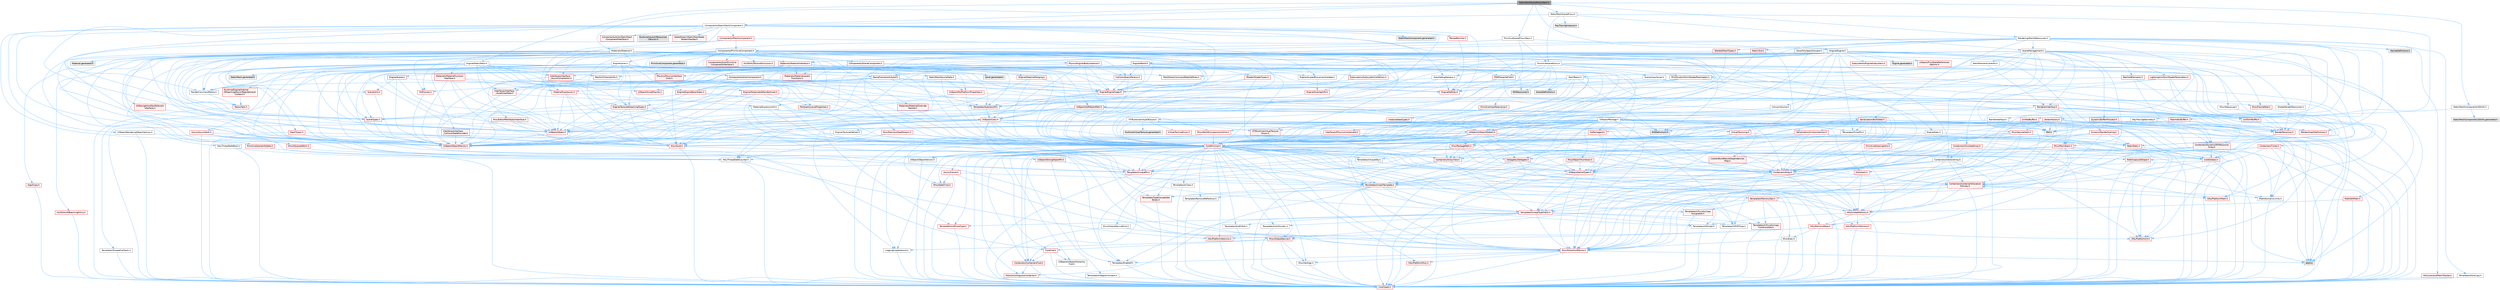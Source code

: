 digraph "StaticMeshSceneProxyDesc.h"
{
 // INTERACTIVE_SVG=YES
 // LATEX_PDF_SIZE
  bgcolor="transparent";
  edge [fontname=Helvetica,fontsize=10,labelfontname=Helvetica,labelfontsize=10];
  node [fontname=Helvetica,fontsize=10,shape=box,height=0.2,width=0.4];
  Node1 [id="Node000001",label="StaticMeshSceneProxyDesc.h",height=0.2,width=0.4,color="gray40", fillcolor="grey60", style="filled", fontcolor="black",tooltip=" "];
  Node1 -> Node2 [id="edge1_Node000001_Node000002",color="steelblue1",style="solid",tooltip=" "];
  Node2 [id="Node000002",label="PrimitiveSceneProxyDesc.h",height=0.2,width=0.4,color="grey40", fillcolor="white", style="filled",URL="$d8/d20/PrimitiveSceneProxyDesc_8h.html",tooltip=" "];
  Node2 -> Node3 [id="edge2_Node000002_Node000003",color="steelblue1",style="solid",tooltip=" "];
  Node3 [id="Node000003",label="UObject/Package.h",height=0.2,width=0.4,color="grey40", fillcolor="white", style="filled",URL="$dd/d79/Package_8h.html",tooltip=" "];
  Node3 -> Node4 [id="edge3_Node000003_Node000004",color="steelblue1",style="solid",tooltip=" "];
  Node4 [id="Node000004",label="Async/Future.h",height=0.2,width=0.4,color="red", fillcolor="#FFF0F0", style="filled",URL="$da/db2/Future_8h.html",tooltip=" "];
  Node4 -> Node5 [id="edge4_Node000004_Node000005",color="steelblue1",style="solid",tooltip=" "];
  Node5 [id="Node000005",label="CoreTypes.h",height=0.2,width=0.4,color="red", fillcolor="#FFF0F0", style="filled",URL="$dc/dec/CoreTypes_8h.html",tooltip=" "];
  Node4 -> Node19 [id="edge5_Node000004_Node000019",color="steelblue1",style="solid",tooltip=" "];
  Node19 [id="Node000019",label="Misc/AssertionMacros.h",height=0.2,width=0.4,color="red", fillcolor="#FFF0F0", style="filled",URL="$d0/dfa/AssertionMacros_8h.html",tooltip=" "];
  Node19 -> Node5 [id="edge6_Node000019_Node000005",color="steelblue1",style="solid",tooltip=" "];
  Node19 -> Node20 [id="edge7_Node000019_Node000020",color="steelblue1",style="solid",tooltip=" "];
  Node20 [id="Node000020",label="HAL/PlatformMisc.h",height=0.2,width=0.4,color="red", fillcolor="#FFF0F0", style="filled",URL="$d0/df5/PlatformMisc_8h.html",tooltip=" "];
  Node20 -> Node5 [id="edge8_Node000020_Node000005",color="steelblue1",style="solid",tooltip=" "];
  Node19 -> Node56 [id="edge9_Node000019_Node000056",color="steelblue1",style="solid",tooltip=" "];
  Node56 [id="Node000056",label="Templates/EnableIf.h",height=0.2,width=0.4,color="grey40", fillcolor="white", style="filled",URL="$d7/d60/EnableIf_8h.html",tooltip=" "];
  Node56 -> Node5 [id="edge10_Node000056_Node000005",color="steelblue1",style="solid",tooltip=" "];
  Node19 -> Node62 [id="edge11_Node000019_Node000062",color="steelblue1",style="solid",tooltip=" "];
  Node62 [id="Node000062",label="Misc/VarArgs.h",height=0.2,width=0.4,color="grey40", fillcolor="white", style="filled",URL="$d5/d6f/VarArgs_8h.html",tooltip=" "];
  Node62 -> Node5 [id="edge12_Node000062_Node000005",color="steelblue1",style="solid",tooltip=" "];
  Node19 -> Node69 [id="edge13_Node000019_Node000069",color="steelblue1",style="solid",tooltip=" "];
  Node69 [id="Node000069",label="atomic",height=0.2,width=0.4,color="grey60", fillcolor="#E0E0E0", style="filled",tooltip=" "];
  Node4 -> Node70 [id="edge14_Node000004_Node000070",color="steelblue1",style="solid",tooltip=" "];
  Node70 [id="Node000070",label="Templates/UnrealTemplate.h",height=0.2,width=0.4,color="red", fillcolor="#FFF0F0", style="filled",URL="$d4/d24/UnrealTemplate_8h.html",tooltip=" "];
  Node70 -> Node5 [id="edge15_Node000070_Node000005",color="steelblue1",style="solid",tooltip=" "];
  Node70 -> Node71 [id="edge16_Node000070_Node000071",color="steelblue1",style="solid",tooltip=" "];
  Node71 [id="Node000071",label="Templates/IsPointer.h",height=0.2,width=0.4,color="grey40", fillcolor="white", style="filled",URL="$d7/d05/IsPointer_8h.html",tooltip=" "];
  Node71 -> Node5 [id="edge17_Node000071_Node000005",color="steelblue1",style="solid",tooltip=" "];
  Node70 -> Node72 [id="edge18_Node000070_Node000072",color="steelblue1",style="solid",tooltip=" "];
  Node72 [id="Node000072",label="HAL/UnrealMemory.h",height=0.2,width=0.4,color="red", fillcolor="#FFF0F0", style="filled",URL="$d9/d96/UnrealMemory_8h.html",tooltip=" "];
  Node72 -> Node5 [id="edge19_Node000072_Node000005",color="steelblue1",style="solid",tooltip=" "];
  Node72 -> Node76 [id="edge20_Node000072_Node000076",color="steelblue1",style="solid",tooltip=" "];
  Node76 [id="Node000076",label="HAL/MemoryBase.h",height=0.2,width=0.4,color="red", fillcolor="#FFF0F0", style="filled",URL="$d6/d9f/MemoryBase_8h.html",tooltip=" "];
  Node76 -> Node5 [id="edge21_Node000076_Node000005",color="steelblue1",style="solid",tooltip=" "];
  Node76 -> Node49 [id="edge22_Node000076_Node000049",color="steelblue1",style="solid",tooltip=" "];
  Node49 [id="Node000049",label="HAL/PlatformAtomics.h",height=0.2,width=0.4,color="red", fillcolor="#FFF0F0", style="filled",URL="$d3/d36/PlatformAtomics_8h.html",tooltip=" "];
  Node49 -> Node5 [id="edge23_Node000049_Node000005",color="steelblue1",style="solid",tooltip=" "];
  Node76 -> Node32 [id="edge24_Node000076_Node000032",color="steelblue1",style="solid",tooltip=" "];
  Node32 [id="Node000032",label="HAL/PlatformCrt.h",height=0.2,width=0.4,color="red", fillcolor="#FFF0F0", style="filled",URL="$d8/d75/PlatformCrt_8h.html",tooltip=" "];
  Node76 -> Node77 [id="edge25_Node000076_Node000077",color="steelblue1",style="solid",tooltip=" "];
  Node77 [id="Node000077",label="Misc/Exec.h",height=0.2,width=0.4,color="grey40", fillcolor="white", style="filled",URL="$de/ddb/Exec_8h.html",tooltip=" "];
  Node77 -> Node5 [id="edge26_Node000077_Node000005",color="steelblue1",style="solid",tooltip=" "];
  Node77 -> Node19 [id="edge27_Node000077_Node000019",color="steelblue1",style="solid",tooltip=" "];
  Node76 -> Node78 [id="edge28_Node000076_Node000078",color="steelblue1",style="solid",tooltip=" "];
  Node78 [id="Node000078",label="Misc/OutputDevice.h",height=0.2,width=0.4,color="red", fillcolor="#FFF0F0", style="filled",URL="$d7/d32/OutputDevice_8h.html",tooltip=" "];
  Node78 -> Node27 [id="edge29_Node000078_Node000027",color="steelblue1",style="solid",tooltip=" "];
  Node27 [id="Node000027",label="CoreFwd.h",height=0.2,width=0.4,color="red", fillcolor="#FFF0F0", style="filled",URL="$d1/d1e/CoreFwd_8h.html",tooltip=" "];
  Node27 -> Node5 [id="edge30_Node000027_Node000005",color="steelblue1",style="solid",tooltip=" "];
  Node27 -> Node28 [id="edge31_Node000027_Node000028",color="steelblue1",style="solid",tooltip=" "];
  Node28 [id="Node000028",label="Containers/ContainersFwd.h",height=0.2,width=0.4,color="red", fillcolor="#FFF0F0", style="filled",URL="$d4/d0a/ContainersFwd_8h.html",tooltip=" "];
  Node28 -> Node5 [id="edge32_Node000028_Node000005",color="steelblue1",style="solid",tooltip=" "];
  Node28 -> Node25 [id="edge33_Node000028_Node000025",color="steelblue1",style="solid",tooltip=" "];
  Node25 [id="Node000025",label="Traits/IsContiguousContainer.h",height=0.2,width=0.4,color="red", fillcolor="#FFF0F0", style="filled",URL="$d5/d3c/IsContiguousContainer_8h.html",tooltip=" "];
  Node25 -> Node5 [id="edge34_Node000025_Node000005",color="steelblue1",style="solid",tooltip=" "];
  Node27 -> Node30 [id="edge35_Node000027_Node000030",color="steelblue1",style="solid",tooltip=" "];
  Node30 [id="Node000030",label="UObject/UObjectHierarchy\lFwd.h",height=0.2,width=0.4,color="grey40", fillcolor="white", style="filled",URL="$d3/d13/UObjectHierarchyFwd_8h.html",tooltip=" "];
  Node78 -> Node5 [id="edge36_Node000078_Node000005",color="steelblue1",style="solid",tooltip=" "];
  Node78 -> Node79 [id="edge37_Node000078_Node000079",color="steelblue1",style="solid",tooltip=" "];
  Node79 [id="Node000079",label="Logging/LogVerbosity.h",height=0.2,width=0.4,color="grey40", fillcolor="white", style="filled",URL="$d2/d8f/LogVerbosity_8h.html",tooltip=" "];
  Node79 -> Node5 [id="edge38_Node000079_Node000005",color="steelblue1",style="solid",tooltip=" "];
  Node78 -> Node62 [id="edge39_Node000078_Node000062",color="steelblue1",style="solid",tooltip=" "];
  Node72 -> Node89 [id="edge40_Node000072_Node000089",color="steelblue1",style="solid",tooltip=" "];
  Node89 [id="Node000089",label="HAL/PlatformMemory.h",height=0.2,width=0.4,color="red", fillcolor="#FFF0F0", style="filled",URL="$de/d68/PlatformMemory_8h.html",tooltip=" "];
  Node89 -> Node5 [id="edge41_Node000089_Node000005",color="steelblue1",style="solid",tooltip=" "];
  Node72 -> Node71 [id="edge42_Node000072_Node000071",color="steelblue1",style="solid",tooltip=" "];
  Node70 -> Node94 [id="edge43_Node000070_Node000094",color="steelblue1",style="solid",tooltip=" "];
  Node94 [id="Node000094",label="Templates/UnrealTypeTraits.h",height=0.2,width=0.4,color="red", fillcolor="#FFF0F0", style="filled",URL="$d2/d2d/UnrealTypeTraits_8h.html",tooltip=" "];
  Node94 -> Node5 [id="edge44_Node000094_Node000005",color="steelblue1",style="solid",tooltip=" "];
  Node94 -> Node71 [id="edge45_Node000094_Node000071",color="steelblue1",style="solid",tooltip=" "];
  Node94 -> Node19 [id="edge46_Node000094_Node000019",color="steelblue1",style="solid",tooltip=" "];
  Node94 -> Node85 [id="edge47_Node000094_Node000085",color="steelblue1",style="solid",tooltip=" "];
  Node85 [id="Node000085",label="Templates/AndOrNot.h",height=0.2,width=0.4,color="grey40", fillcolor="white", style="filled",URL="$db/d0a/AndOrNot_8h.html",tooltip=" "];
  Node85 -> Node5 [id="edge48_Node000085_Node000005",color="steelblue1",style="solid",tooltip=" "];
  Node94 -> Node56 [id="edge49_Node000094_Node000056",color="steelblue1",style="solid",tooltip=" "];
  Node94 -> Node95 [id="edge50_Node000094_Node000095",color="steelblue1",style="solid",tooltip=" "];
  Node95 [id="Node000095",label="Templates/IsArithmetic.h",height=0.2,width=0.4,color="grey40", fillcolor="white", style="filled",URL="$d2/d5d/IsArithmetic_8h.html",tooltip=" "];
  Node95 -> Node5 [id="edge51_Node000095_Node000005",color="steelblue1",style="solid",tooltip=" "];
  Node94 -> Node97 [id="edge52_Node000094_Node000097",color="steelblue1",style="solid",tooltip=" "];
  Node97 [id="Node000097",label="Templates/IsPODType.h",height=0.2,width=0.4,color="grey40", fillcolor="white", style="filled",URL="$d7/db1/IsPODType_8h.html",tooltip=" "];
  Node97 -> Node5 [id="edge53_Node000097_Node000005",color="steelblue1",style="solid",tooltip=" "];
  Node94 -> Node98 [id="edge54_Node000094_Node000098",color="steelblue1",style="solid",tooltip=" "];
  Node98 [id="Node000098",label="Templates/IsUECoreType.h",height=0.2,width=0.4,color="red", fillcolor="#FFF0F0", style="filled",URL="$d1/db8/IsUECoreType_8h.html",tooltip=" "];
  Node98 -> Node5 [id="edge55_Node000098_Node000005",color="steelblue1",style="solid",tooltip=" "];
  Node94 -> Node86 [id="edge56_Node000094_Node000086",color="steelblue1",style="solid",tooltip=" "];
  Node86 [id="Node000086",label="Templates/IsTriviallyCopy\lConstructible.h",height=0.2,width=0.4,color="red", fillcolor="#FFF0F0", style="filled",URL="$d3/d78/IsTriviallyCopyConstructible_8h.html",tooltip=" "];
  Node86 -> Node5 [id="edge57_Node000086_Node000005",color="steelblue1",style="solid",tooltip=" "];
  Node70 -> Node99 [id="edge58_Node000070_Node000099",color="steelblue1",style="solid",tooltip=" "];
  Node99 [id="Node000099",label="Templates/RemoveReference.h",height=0.2,width=0.4,color="grey40", fillcolor="white", style="filled",URL="$da/dbe/RemoveReference_8h.html",tooltip=" "];
  Node99 -> Node5 [id="edge59_Node000099_Node000005",color="steelblue1",style="solid",tooltip=" "];
  Node70 -> Node100 [id="edge60_Node000070_Node000100",color="steelblue1",style="solid",tooltip=" "];
  Node100 [id="Node000100",label="Templates/TypeCompatible\lBytes.h",height=0.2,width=0.4,color="red", fillcolor="#FFF0F0", style="filled",URL="$df/d0a/TypeCompatibleBytes_8h.html",tooltip=" "];
  Node100 -> Node5 [id="edge61_Node000100_Node000005",color="steelblue1",style="solid",tooltip=" "];
  Node70 -> Node25 [id="edge62_Node000070_Node000025",color="steelblue1",style="solid",tooltip=" "];
  Node4 -> Node228 [id="edge63_Node000004_Node000228",color="steelblue1",style="solid",tooltip=" "];
  Node228 [id="Node000228",label="Misc/DateTime.h",height=0.2,width=0.4,color="red", fillcolor="#FFF0F0", style="filled",URL="$d1/de9/DateTime_8h.html",tooltip=" "];
  Node228 -> Node5 [id="edge64_Node000228_Node000005",color="steelblue1",style="solid",tooltip=" "];
  Node3 -> Node122 [id="edge65_Node000003_Node000122",color="steelblue1",style="solid",tooltip=" "];
  Node122 [id="Node000122",label="Containers/Array.h",height=0.2,width=0.4,color="red", fillcolor="#FFF0F0", style="filled",URL="$df/dd0/Array_8h.html",tooltip=" "];
  Node122 -> Node5 [id="edge66_Node000122_Node000005",color="steelblue1",style="solid",tooltip=" "];
  Node122 -> Node19 [id="edge67_Node000122_Node000019",color="steelblue1",style="solid",tooltip=" "];
  Node122 -> Node72 [id="edge68_Node000122_Node000072",color="steelblue1",style="solid",tooltip=" "];
  Node122 -> Node94 [id="edge69_Node000122_Node000094",color="steelblue1",style="solid",tooltip=" "];
  Node122 -> Node70 [id="edge70_Node000122_Node000070",color="steelblue1",style="solid",tooltip=" "];
  Node122 -> Node126 [id="edge71_Node000122_Node000126",color="steelblue1",style="solid",tooltip=" "];
  Node126 [id="Node000126",label="Containers/ContainerAllocation\lPolicies.h",height=0.2,width=0.4,color="red", fillcolor="#FFF0F0", style="filled",URL="$d7/dff/ContainerAllocationPolicies_8h.html",tooltip=" "];
  Node126 -> Node5 [id="edge72_Node000126_Node000005",color="steelblue1",style="solid",tooltip=" "];
  Node126 -> Node126 [id="edge73_Node000126_Node000126",color="steelblue1",style="solid",tooltip=" "];
  Node126 -> Node109 [id="edge74_Node000126_Node000109",color="steelblue1",style="solid",tooltip=" "];
  Node109 [id="Node000109",label="HAL/PlatformMath.h",height=0.2,width=0.4,color="red", fillcolor="#FFF0F0", style="filled",URL="$dc/d53/PlatformMath_8h.html",tooltip=" "];
  Node109 -> Node5 [id="edge75_Node000109_Node000005",color="steelblue1",style="solid",tooltip=" "];
  Node126 -> Node72 [id="edge76_Node000126_Node000072",color="steelblue1",style="solid",tooltip=" "];
  Node126 -> Node42 [id="edge77_Node000126_Node000042",color="steelblue1",style="solid",tooltip=" "];
  Node42 [id="Node000042",label="Math/NumericLimits.h",height=0.2,width=0.4,color="grey40", fillcolor="white", style="filled",URL="$df/d1b/NumericLimits_8h.html",tooltip=" "];
  Node42 -> Node5 [id="edge78_Node000042_Node000005",color="steelblue1",style="solid",tooltip=" "];
  Node126 -> Node19 [id="edge79_Node000126_Node000019",color="steelblue1",style="solid",tooltip=" "];
  Node126 -> Node129 [id="edge80_Node000126_Node000129",color="steelblue1",style="solid",tooltip=" "];
  Node129 [id="Node000129",label="Templates/MemoryOps.h",height=0.2,width=0.4,color="red", fillcolor="#FFF0F0", style="filled",URL="$db/dea/MemoryOps_8h.html",tooltip=" "];
  Node129 -> Node5 [id="edge81_Node000129_Node000005",color="steelblue1",style="solid",tooltip=" "];
  Node129 -> Node72 [id="edge82_Node000129_Node000072",color="steelblue1",style="solid",tooltip=" "];
  Node129 -> Node87 [id="edge83_Node000129_Node000087",color="steelblue1",style="solid",tooltip=" "];
  Node87 [id="Node000087",label="Templates/IsTriviallyCopy\lAssignable.h",height=0.2,width=0.4,color="red", fillcolor="#FFF0F0", style="filled",URL="$d2/df2/IsTriviallyCopyAssignable_8h.html",tooltip=" "];
  Node87 -> Node5 [id="edge84_Node000087_Node000005",color="steelblue1",style="solid",tooltip=" "];
  Node129 -> Node86 [id="edge85_Node000129_Node000086",color="steelblue1",style="solid",tooltip=" "];
  Node129 -> Node94 [id="edge86_Node000129_Node000094",color="steelblue1",style="solid",tooltip=" "];
  Node126 -> Node100 [id="edge87_Node000126_Node000100",color="steelblue1",style="solid",tooltip=" "];
  Node3 -> Node219 [id="edge88_Node000003_Node000219",color="steelblue1",style="solid",tooltip=" "];
  Node219 [id="Node000219",label="Containers/ArrayView.h",height=0.2,width=0.4,color="red", fillcolor="#FFF0F0", style="filled",URL="$d7/df4/ArrayView_8h.html",tooltip=" "];
  Node219 -> Node5 [id="edge89_Node000219_Node000005",color="steelblue1",style="solid",tooltip=" "];
  Node219 -> Node28 [id="edge90_Node000219_Node000028",color="steelblue1",style="solid",tooltip=" "];
  Node219 -> Node19 [id="edge91_Node000219_Node000019",color="steelblue1",style="solid",tooltip=" "];
  Node219 -> Node94 [id="edge92_Node000219_Node000094",color="steelblue1",style="solid",tooltip=" "];
  Node219 -> Node122 [id="edge93_Node000219_Node000122",color="steelblue1",style="solid",tooltip=" "];
  Node3 -> Node203 [id="edge94_Node000003_Node000203",color="steelblue1",style="solid",tooltip=" "];
  Node203 [id="Node000203",label="CoreGlobals.h",height=0.2,width=0.4,color="red", fillcolor="#FFF0F0", style="filled",URL="$d5/d8c/CoreGlobals_8h.html",tooltip=" "];
  Node203 -> Node5 [id="edge95_Node000203_Node000005",color="steelblue1",style="solid",tooltip=" "];
  Node203 -> Node78 [id="edge96_Node000203_Node000078",color="steelblue1",style="solid",tooltip=" "];
  Node203 -> Node209 [id="edge97_Node000203_Node000209",color="steelblue1",style="solid",tooltip=" "];
  Node209 [id="Node000209",label="UObject/NameTypes.h",height=0.2,width=0.4,color="red", fillcolor="#FFF0F0", style="filled",URL="$d6/d35/NameTypes_8h.html",tooltip=" "];
  Node209 -> Node5 [id="edge98_Node000209_Node000005",color="steelblue1",style="solid",tooltip=" "];
  Node209 -> Node19 [id="edge99_Node000209_Node000019",color="steelblue1",style="solid",tooltip=" "];
  Node209 -> Node72 [id="edge100_Node000209_Node000072",color="steelblue1",style="solid",tooltip=" "];
  Node209 -> Node94 [id="edge101_Node000209_Node000094",color="steelblue1",style="solid",tooltip=" "];
  Node209 -> Node70 [id="edge102_Node000209_Node000070",color="steelblue1",style="solid",tooltip=" "];
  Node203 -> Node69 [id="edge103_Node000203_Node000069",color="steelblue1",style="solid",tooltip=" "];
  Node3 -> Node236 [id="edge104_Node000003_Node000236",color="steelblue1",style="solid",tooltip=" "];
  Node236 [id="Node000236",label="CoreMinimal.h",height=0.2,width=0.4,color="red", fillcolor="#FFF0F0", style="filled",URL="$d7/d67/CoreMinimal_8h.html",tooltip=" "];
  Node236 -> Node5 [id="edge105_Node000236_Node000005",color="steelblue1",style="solid",tooltip=" "];
  Node236 -> Node27 [id="edge106_Node000236_Node000027",color="steelblue1",style="solid",tooltip=" "];
  Node236 -> Node30 [id="edge107_Node000236_Node000030",color="steelblue1",style="solid",tooltip=" "];
  Node236 -> Node28 [id="edge108_Node000236_Node000028",color="steelblue1",style="solid",tooltip=" "];
  Node236 -> Node62 [id="edge109_Node000236_Node000062",color="steelblue1",style="solid",tooltip=" "];
  Node236 -> Node79 [id="edge110_Node000236_Node000079",color="steelblue1",style="solid",tooltip=" "];
  Node236 -> Node78 [id="edge111_Node000236_Node000078",color="steelblue1",style="solid",tooltip=" "];
  Node236 -> Node32 [id="edge112_Node000236_Node000032",color="steelblue1",style="solid",tooltip=" "];
  Node236 -> Node20 [id="edge113_Node000236_Node000020",color="steelblue1",style="solid",tooltip=" "];
  Node236 -> Node19 [id="edge114_Node000236_Node000019",color="steelblue1",style="solid",tooltip=" "];
  Node236 -> Node71 [id="edge115_Node000236_Node000071",color="steelblue1",style="solid",tooltip=" "];
  Node236 -> Node89 [id="edge116_Node000236_Node000089",color="steelblue1",style="solid",tooltip=" "];
  Node236 -> Node49 [id="edge117_Node000236_Node000049",color="steelblue1",style="solid",tooltip=" "];
  Node236 -> Node77 [id="edge118_Node000236_Node000077",color="steelblue1",style="solid",tooltip=" "];
  Node236 -> Node76 [id="edge119_Node000236_Node000076",color="steelblue1",style="solid",tooltip=" "];
  Node236 -> Node72 [id="edge120_Node000236_Node000072",color="steelblue1",style="solid",tooltip=" "];
  Node236 -> Node95 [id="edge121_Node000236_Node000095",color="steelblue1",style="solid",tooltip=" "];
  Node236 -> Node85 [id="edge122_Node000236_Node000085",color="steelblue1",style="solid",tooltip=" "];
  Node236 -> Node97 [id="edge123_Node000236_Node000097",color="steelblue1",style="solid",tooltip=" "];
  Node236 -> Node98 [id="edge124_Node000236_Node000098",color="steelblue1",style="solid",tooltip=" "];
  Node236 -> Node86 [id="edge125_Node000236_Node000086",color="steelblue1",style="solid",tooltip=" "];
  Node236 -> Node94 [id="edge126_Node000236_Node000094",color="steelblue1",style="solid",tooltip=" "];
  Node236 -> Node56 [id="edge127_Node000236_Node000056",color="steelblue1",style="solid",tooltip=" "];
  Node236 -> Node99 [id="edge128_Node000236_Node000099",color="steelblue1",style="solid",tooltip=" "];
  Node236 -> Node237 [id="edge129_Node000236_Node000237",color="steelblue1",style="solid",tooltip=" "];
  Node237 [id="Node000237",label="Templates/IntegralConstant.h",height=0.2,width=0.4,color="grey40", fillcolor="white", style="filled",URL="$db/d1b/IntegralConstant_8h.html",tooltip=" "];
  Node237 -> Node5 [id="edge130_Node000237_Node000005",color="steelblue1",style="solid",tooltip=" "];
  Node236 -> Node238 [id="edge131_Node000236_Node000238",color="steelblue1",style="solid",tooltip=" "];
  Node238 [id="Node000238",label="Templates/IsClass.h",height=0.2,width=0.4,color="grey40", fillcolor="white", style="filled",URL="$db/dcb/IsClass_8h.html",tooltip=" "];
  Node238 -> Node5 [id="edge132_Node000238_Node000005",color="steelblue1",style="solid",tooltip=" "];
  Node236 -> Node100 [id="edge133_Node000236_Node000100",color="steelblue1",style="solid",tooltip=" "];
  Node236 -> Node25 [id="edge134_Node000236_Node000025",color="steelblue1",style="solid",tooltip=" "];
  Node236 -> Node70 [id="edge135_Node000236_Node000070",color="steelblue1",style="solid",tooltip=" "];
  Node236 -> Node42 [id="edge136_Node000236_Node000042",color="steelblue1",style="solid",tooltip=" "];
  Node236 -> Node109 [id="edge137_Node000236_Node000109",color="steelblue1",style="solid",tooltip=" "];
  Node236 -> Node87 [id="edge138_Node000236_Node000087",color="steelblue1",style="solid",tooltip=" "];
  Node236 -> Node129 [id="edge139_Node000236_Node000129",color="steelblue1",style="solid",tooltip=" "];
  Node236 -> Node126 [id="edge140_Node000236_Node000126",color="steelblue1",style="solid",tooltip=" "];
  Node236 -> Node122 [id="edge141_Node000236_Node000122",color="steelblue1",style="solid",tooltip=" "];
  Node236 -> Node209 [id="edge142_Node000236_Node000209",color="steelblue1",style="solid",tooltip=" "];
  Node236 -> Node203 [id="edge143_Node000236_Node000203",color="steelblue1",style="solid",tooltip=" "];
  Node236 -> Node266 [id="edge144_Node000236_Node000266",color="steelblue1",style="solid",tooltip=" "];
  Node266 [id="Node000266",label="Delegates/Delegate.h",height=0.2,width=0.4,color="red", fillcolor="#FFF0F0", style="filled",URL="$d4/d80/Delegate_8h.html",tooltip=" "];
  Node266 -> Node5 [id="edge145_Node000266_Node000005",color="steelblue1",style="solid",tooltip=" "];
  Node266 -> Node19 [id="edge146_Node000266_Node000019",color="steelblue1",style="solid",tooltip=" "];
  Node266 -> Node209 [id="edge147_Node000266_Node000209",color="steelblue1",style="solid",tooltip=" "];
  Node236 -> Node190 [id="edge148_Node000236_Node000190",color="steelblue1",style="solid",tooltip=" "];
  Node190 [id="Node000190",label="Templates/UniquePtr.h",height=0.2,width=0.4,color="red", fillcolor="#FFF0F0", style="filled",URL="$de/d1a/UniquePtr_8h.html",tooltip=" "];
  Node190 -> Node5 [id="edge149_Node000190_Node000005",color="steelblue1",style="solid",tooltip=" "];
  Node190 -> Node70 [id="edge150_Node000190_Node000070",color="steelblue1",style="solid",tooltip=" "];
  Node236 -> Node189 [id="edge151_Node000236_Node000189",color="steelblue1",style="solid",tooltip=" "];
  Node189 [id="Node000189",label="Templates/UniqueObj.h",height=0.2,width=0.4,color="grey40", fillcolor="white", style="filled",URL="$da/d95/UniqueObj_8h.html",tooltip=" "];
  Node189 -> Node5 [id="edge152_Node000189_Node000005",color="steelblue1",style="solid",tooltip=" "];
  Node189 -> Node190 [id="edge153_Node000189_Node000190",color="steelblue1",style="solid",tooltip=" "];
  Node236 -> Node140 [id="edge154_Node000236_Node000140",color="steelblue1",style="solid",tooltip=" "];
  Node140 [id="Node000140",label="UObject/ObjectVersion.h",height=0.2,width=0.4,color="grey40", fillcolor="white", style="filled",URL="$da/d63/ObjectVersion_8h.html",tooltip=" "];
  Node140 -> Node5 [id="edge155_Node000140_Node000005",color="steelblue1",style="solid",tooltip=" "];
  Node236 -> Node297 [id="edge156_Node000236_Node000297",color="steelblue1",style="solid",tooltip=" "];
  Node297 [id="Node000297",label="Math/CapsuleShape.h",height=0.2,width=0.4,color="red", fillcolor="#FFF0F0", style="filled",URL="$d3/d36/CapsuleShape_8h.html",tooltip=" "];
  Node297 -> Node5 [id="edge157_Node000297_Node000005",color="steelblue1",style="solid",tooltip=" "];
  Node236 -> Node228 [id="edge158_Node000236_Node000228",color="steelblue1",style="solid",tooltip=" "];
  Node3 -> Node266 [id="edge159_Node000003_Node000266",color="steelblue1",style="solid",tooltip=" "];
  Node3 -> Node109 [id="edge160_Node000003_Node000109",color="steelblue1",style="solid",tooltip=" "];
  Node3 -> Node343 [id="edge161_Node000003_Node000343",color="steelblue1",style="solid",tooltip=" "];
  Node343 [id="Node000343",label="IO/IoHash.h",height=0.2,width=0.4,color="red", fillcolor="#FFF0F0", style="filled",URL="$d0/d97/IoHash_8h.html",tooltip=" "];
  Node343 -> Node72 [id="edge162_Node000343_Node000072",color="steelblue1",style="solid",tooltip=" "];
  Node343 -> Node19 [id="edge163_Node000343_Node000019",color="steelblue1",style="solid",tooltip=" "];
  Node3 -> Node350 [id="edge164_Node000003_Node000350",color="steelblue1",style="solid",tooltip=" "];
  Node350 [id="Node000350",label="IO/PackageId.h",height=0.2,width=0.4,color="red", fillcolor="#FFF0F0", style="filled",URL="$dc/d09/PackageId_8h.html",tooltip=" "];
  Node350 -> Node236 [id="edge165_Node000350_Node000236",color="steelblue1",style="solid",tooltip=" "];
  Node350 -> Node19 [id="edge166_Node000350_Node000019",color="steelblue1",style="solid",tooltip=" "];
  Node350 -> Node209 [id="edge167_Node000350_Node000209",color="steelblue1",style="solid",tooltip=" "];
  Node3 -> Node19 [id="edge168_Node000003_Node000019",color="steelblue1",style="solid",tooltip=" "];
  Node3 -> Node228 [id="edge169_Node000003_Node000228",color="steelblue1",style="solid",tooltip=" "];
  Node3 -> Node248 [id="edge170_Node000003_Node000248",color="steelblue1",style="solid",tooltip=" "];
  Node248 [id="Node000248",label="Misc/Guid.h",height=0.2,width=0.4,color="red", fillcolor="#FFF0F0", style="filled",URL="$d6/d2a/Guid_8h.html",tooltip=" "];
  Node248 -> Node5 [id="edge171_Node000248_Node000005",color="steelblue1",style="solid",tooltip=" "];
  Node248 -> Node19 [id="edge172_Node000248_Node000019",color="steelblue1",style="solid",tooltip=" "];
  Node3 -> Node351 [id="edge173_Node000003_Node000351",color="steelblue1",style="solid",tooltip=" "];
  Node351 [id="Node000351",label="Misc/ObjectThumbnail.h",height=0.2,width=0.4,color="red", fillcolor="#FFF0F0", style="filled",URL="$de/d40/ObjectThumbnail_8h.html",tooltip=" "];
  Node351 -> Node122 [id="edge174_Node000351_Node000122",color="steelblue1",style="solid",tooltip=" "];
  Node351 -> Node5 [id="edge175_Node000351_Node000005",color="steelblue1",style="solid",tooltip=" "];
  Node351 -> Node209 [id="edge176_Node000351_Node000209",color="steelblue1",style="solid",tooltip=" "];
  Node3 -> Node353 [id="edge177_Node000003_Node000353",color="steelblue1",style="solid",tooltip=" "];
  Node353 [id="Node000353",label="Misc/OutputDeviceError.h",height=0.2,width=0.4,color="grey40", fillcolor="white", style="filled",URL="$de/d48/OutputDeviceError_8h.html",tooltip=" "];
  Node353 -> Node5 [id="edge178_Node000353_Node000005",color="steelblue1",style="solid",tooltip=" "];
  Node353 -> Node78 [id="edge179_Node000353_Node000078",color="steelblue1",style="solid",tooltip=" "];
  Node3 -> Node354 [id="edge180_Node000003_Node000354",color="steelblue1",style="solid",tooltip=" "];
  Node354 [id="Node000354",label="Misc/PackagePath.h",height=0.2,width=0.4,color="red", fillcolor="#FFF0F0", style="filled",URL="$d8/d15/PackagePath_8h.html",tooltip=" "];
  Node354 -> Node219 [id="edge181_Node000354_Node000219",color="steelblue1",style="solid",tooltip=" "];
  Node354 -> Node28 [id="edge182_Node000354_Node000028",color="steelblue1",style="solid",tooltip=" "];
  Node354 -> Node190 [id="edge183_Node000354_Node000190",color="steelblue1",style="solid",tooltip=" "];
  Node354 -> Node209 [id="edge184_Node000354_Node000209",color="steelblue1",style="solid",tooltip=" "];
  Node3 -> Node355 [id="edge185_Node000003_Node000355",color="steelblue1",style="solid",tooltip=" "];
  Node355 [id="Node000355",label="Misc/SecureHash.h",height=0.2,width=0.4,color="red", fillcolor="#FFF0F0", style="filled",URL="$df/d38/SecureHash_8h.html",tooltip=" "];
  Node355 -> Node122 [id="edge186_Node000355_Node000122",color="steelblue1",style="solid",tooltip=" "];
  Node355 -> Node5 [id="edge187_Node000355_Node000005",color="steelblue1",style="solid",tooltip=" "];
  Node355 -> Node32 [id="edge188_Node000355_Node000032",color="steelblue1",style="solid",tooltip=" "];
  Node355 -> Node72 [id="edge189_Node000355_Node000072",color="steelblue1",style="solid",tooltip=" "];
  Node355 -> Node19 [id="edge190_Node000355_Node000019",color="steelblue1",style="solid",tooltip=" "];
  Node355 -> Node248 [id="edge191_Node000355_Node000248",color="steelblue1",style="solid",tooltip=" "];
  Node355 -> Node357 [id="edge192_Node000355_Node000357",color="steelblue1",style="solid",tooltip=" "];
  Node357 [id="Node000357",label="Stats/Stats.h",height=0.2,width=0.4,color="red", fillcolor="#FFF0F0", style="filled",URL="$dc/d09/Stats_8h.html",tooltip=" "];
  Node357 -> Node203 [id="edge193_Node000357_Node000203",color="steelblue1",style="solid",tooltip=" "];
  Node357 -> Node5 [id="edge194_Node000357_Node000005",color="steelblue1",style="solid",tooltip=" "];
  Node355 -> Node70 [id="edge195_Node000355_Node000070",color="steelblue1",style="solid",tooltip=" "];
  Node3 -> Node379 [id="edge196_Node000003_Node000379",color="steelblue1",style="solid",tooltip=" "];
  Node379 [id="Node000379",label="Misc/WorldCompositionUtility.h",height=0.2,width=0.4,color="red", fillcolor="#FFF0F0", style="filled",URL="$d4/de1/WorldCompositionUtility_8h.html",tooltip=" "];
  Node379 -> Node122 [id="edge197_Node000379_Node000122",color="steelblue1",style="solid",tooltip=" "];
  Node379 -> Node236 [id="edge198_Node000379_Node000236",color="steelblue1",style="solid",tooltip=" "];
  Node379 -> Node5 [id="edge199_Node000379_Node000005",color="steelblue1",style="solid",tooltip=" "];
  Node3 -> Node381 [id="edge200_Node000003_Node000381",color="steelblue1",style="solid",tooltip=" "];
  Node381 [id="Node000381",label="Serialization/CustomVersion.h",height=0.2,width=0.4,color="red", fillcolor="#FFF0F0", style="filled",URL="$d4/d7b/CustomVersion_8h.html",tooltip=" "];
  Node381 -> Node122 [id="edge201_Node000381_Node000122",color="steelblue1",style="solid",tooltip=" "];
  Node381 -> Node5 [id="edge202_Node000381_Node000005",color="steelblue1",style="solid",tooltip=" "];
  Node381 -> Node32 [id="edge203_Node000381_Node000032",color="steelblue1",style="solid",tooltip=" "];
  Node381 -> Node248 [id="edge204_Node000381_Node000248",color="steelblue1",style="solid",tooltip=" "];
  Node381 -> Node70 [id="edge205_Node000381_Node000070",color="steelblue1",style="solid",tooltip=" "];
  Node381 -> Node209 [id="edge206_Node000381_Node000209",color="steelblue1",style="solid",tooltip=" "];
  Node3 -> Node382 [id="edge207_Node000003_Node000382",color="steelblue1",style="solid",tooltip=" "];
  Node382 [id="Node000382",label="Templates/PimplPtr.h",height=0.2,width=0.4,color="grey40", fillcolor="white", style="filled",URL="$d4/d67/PimplPtr_8h.html",tooltip=" "];
  Node382 -> Node5 [id="edge208_Node000382_Node000005",color="steelblue1",style="solid",tooltip=" "];
  Node382 -> Node70 [id="edge209_Node000382_Node000070",color="steelblue1",style="solid",tooltip=" "];
  Node3 -> Node190 [id="edge210_Node000003_Node000190",color="steelblue1",style="solid",tooltip=" "];
  Node3 -> Node70 [id="edge211_Node000003_Node000070",color="steelblue1",style="solid",tooltip=" "];
  Node3 -> Node209 [id="edge212_Node000003_Node000209",color="steelblue1",style="solid",tooltip=" "];
  Node3 -> Node383 [id="edge213_Node000003_Node000383",color="steelblue1",style="solid",tooltip=" "];
  Node383 [id="Node000383",label="UObject/Object.h",height=0.2,width=0.4,color="red", fillcolor="#FFF0F0", style="filled",URL="$db/dbf/Object_8h.html",tooltip=" "];
  Node383 -> Node389 [id="edge214_Node000383_Node000389",color="steelblue1",style="solid",tooltip=" "];
  Node389 [id="Node000389",label="UObject/ObjectMacros.h",height=0.2,width=0.4,color="red", fillcolor="#FFF0F0", style="filled",URL="$d8/d8d/ObjectMacros_8h.html",tooltip=" "];
  Node3 -> Node389 [id="edge215_Node000003_Node000389",color="steelblue1",style="solid",tooltip=" "];
  Node3 -> Node140 [id="edge216_Node000003_Node000140",color="steelblue1",style="solid",tooltip=" "];
  Node3 -> Node396 [id="edge217_Node000003_Node000396",color="steelblue1",style="solid",tooltip=" "];
  Node396 [id="Node000396",label="UObject/UObjectGlobals.h",height=0.2,width=0.4,color="red", fillcolor="#FFF0F0", style="filled",URL="$d0/da9/UObjectGlobals_8h.html",tooltip=" "];
  Node396 -> Node122 [id="edge218_Node000396_Node000122",color="steelblue1",style="solid",tooltip=" "];
  Node396 -> Node219 [id="edge219_Node000396_Node000219",color="steelblue1",style="solid",tooltip=" "];
  Node396 -> Node126 [id="edge220_Node000396_Node000126",color="steelblue1",style="solid",tooltip=" "];
  Node396 -> Node28 [id="edge221_Node000396_Node000028",color="steelblue1",style="solid",tooltip=" "];
  Node396 -> Node203 [id="edge222_Node000396_Node000203",color="steelblue1",style="solid",tooltip=" "];
  Node396 -> Node5 [id="edge223_Node000396_Node000005",color="steelblue1",style="solid",tooltip=" "];
  Node396 -> Node266 [id="edge224_Node000396_Node000266",color="steelblue1",style="solid",tooltip=" "];
  Node396 -> Node79 [id="edge225_Node000396_Node000079",color="steelblue1",style="solid",tooltip=" "];
  Node396 -> Node19 [id="edge226_Node000396_Node000019",color="steelblue1",style="solid",tooltip=" "];
  Node396 -> Node354 [id="edge227_Node000396_Node000354",color="steelblue1",style="solid",tooltip=" "];
  Node396 -> Node357 [id="edge228_Node000396_Node000357",color="steelblue1",style="solid",tooltip=" "];
  Node396 -> Node190 [id="edge229_Node000396_Node000190",color="steelblue1",style="solid",tooltip=" "];
  Node396 -> Node70 [id="edge230_Node000396_Node000070",color="steelblue1",style="solid",tooltip=" "];
  Node396 -> Node209 [id="edge231_Node000396_Node000209",color="steelblue1",style="solid",tooltip=" "];
  Node396 -> Node389 [id="edge232_Node000396_Node000389",color="steelblue1",style="solid",tooltip=" "];
  Node3 -> Node415 [id="edge233_Node000003_Node000415",color="steelblue1",style="solid",tooltip=" "];
  Node415 [id="Node000415",label="Cooker/BuildResultDependencies\lMap.h",height=0.2,width=0.4,color="red", fillcolor="#FFF0F0", style="filled",URL="$da/d87/BuildResultDependenciesMap_8h.html",tooltip=" "];
  Node415 -> Node122 [id="edge234_Node000415_Node000122",color="steelblue1",style="solid",tooltip=" "];
  Node415 -> Node209 [id="edge235_Node000415_Node000209",color="steelblue1",style="solid",tooltip=" "];
  Node2 -> Node416 [id="edge236_Node000002_Node000416",color="steelblue1",style="solid",tooltip=" "];
  Node416 [id="Node000416",label="VT/RuntimeVirtualTexture.h",height=0.2,width=0.4,color="grey40", fillcolor="white", style="filled",URL="$da/d5f/RuntimeVirtualTexture_8h.html",tooltip=" "];
  Node416 -> Node236 [id="edge237_Node000416_Node000236",color="steelblue1",style="solid",tooltip=" "];
  Node416 -> Node417 [id="edge238_Node000416_Node000417",color="steelblue1",style="solid",tooltip=" "];
  Node417 [id="Node000417",label="Engine/TextureDefines.h",height=0.2,width=0.4,color="grey40", fillcolor="white", style="filled",URL="$dc/d2c/TextureDefines_8h.html",tooltip=" "];
  Node417 -> Node236 [id="edge239_Node000417_Node000236",color="steelblue1",style="solid",tooltip=" "];
  Node417 -> Node389 [id="edge240_Node000417_Node000389",color="steelblue1",style="solid",tooltip=" "];
  Node416 -> Node418 [id="edge241_Node000416_Node000418",color="steelblue1",style="solid",tooltip=" "];
  Node418 [id="Node000418",label="VirtualTexturing.h",height=0.2,width=0.4,color="red", fillcolor="#FFF0F0", style="filled",URL="$da/da6/VirtualTexturing_8h.html",tooltip=" "];
  Node418 -> Node236 [id="edge242_Node000418_Node000236",color="steelblue1",style="solid",tooltip=" "];
  Node418 -> Node19 [id="edge243_Node000418_Node000019",color="steelblue1",style="solid",tooltip=" "];
  Node418 -> Node357 [id="edge244_Node000418_Node000357",color="steelblue1",style="solid",tooltip=" "];
  Node418 -> Node209 [id="edge245_Node000418_Node000209",color="steelblue1",style="solid",tooltip=" "];
  Node416 -> Node462 [id="edge246_Node000416_Node000462",color="steelblue1",style="solid",tooltip=" "];
  Node462 [id="Node000462",label="VT/RuntimeVirtualTexture\lEnum.h",height=0.2,width=0.4,color="red", fillcolor="#FFF0F0", style="filled",URL="$db/d25/RuntimeVirtualTextureEnum_8h.html",tooltip=" "];
  Node416 -> Node465 [id="edge247_Node000416_Node000465",color="steelblue1",style="solid",tooltip=" "];
  Node465 [id="Node000465",label="VirtualTextureEnum.h",height=0.2,width=0.4,color="red", fillcolor="#FFF0F0", style="filled",URL="$d1/d2d/VirtualTextureEnum_8h.html",tooltip=" "];
  Node416 -> Node467 [id="edge248_Node000416_Node000467",color="steelblue1",style="solid",tooltip=" "];
  Node467 [id="Node000467",label="RuntimeVirtualTexture.generated.h",height=0.2,width=0.4,color="grey60", fillcolor="#E0E0E0", style="filled",tooltip=" "];
  Node2 -> Node468 [id="edge249_Node000002_Node000468",color="steelblue1",style="solid",tooltip=" "];
  Node468 [id="Node000468",label="PrimitiveSceneProxy.h",height=0.2,width=0.4,color="grey40", fillcolor="white", style="filled",URL="$dc/d1e/PrimitiveSceneProxy_8h.html",tooltip=" "];
  Node468 -> Node236 [id="edge250_Node000468_Node000236",color="steelblue1",style="solid",tooltip=" "];
  Node468 -> Node469 [id="edge251_Node000468_Node000469",color="steelblue1",style="solid",tooltip=" "];
  Node469 [id="Node000469",label="RendererInterface.h",height=0.2,width=0.4,color="red", fillcolor="#FFF0F0", style="filled",URL="$d1/db7/RendererInterface_8h.html",tooltip=" "];
  Node469 -> Node236 [id="edge252_Node000469_Node000236",color="steelblue1",style="solid",tooltip=" "];
  Node469 -> Node432 [id="edge253_Node000469_Node000432",color="steelblue1",style="solid",tooltip=" "];
  Node432 [id="Node000432",label="Misc/MemStack.h",height=0.2,width=0.4,color="red", fillcolor="#FFF0F0", style="filled",URL="$d7/de0/MemStack_8h.html",tooltip=" "];
  Node432 -> Node126 [id="edge254_Node000432_Node000126",color="steelblue1",style="solid",tooltip=" "];
  Node432 -> Node203 [id="edge255_Node000432_Node000203",color="steelblue1",style="solid",tooltip=" "];
  Node432 -> Node5 [id="edge256_Node000432_Node000005",color="steelblue1",style="solid",tooltip=" "];
  Node432 -> Node76 [id="edge257_Node000432_Node000076",color="steelblue1",style="solid",tooltip=" "];
  Node432 -> Node32 [id="edge258_Node000432_Node000032",color="steelblue1",style="solid",tooltip=" "];
  Node432 -> Node81 [id="edge259_Node000432_Node000081",color="steelblue1",style="solid",tooltip=" "];
  Node81 [id="Node000081",label="HAL/ThreadSafeCounter.h",height=0.2,width=0.4,color="grey40", fillcolor="white", style="filled",URL="$dc/dc9/ThreadSafeCounter_8h.html",tooltip=" "];
  Node81 -> Node5 [id="edge260_Node000081_Node000005",color="steelblue1",style="solid",tooltip=" "];
  Node81 -> Node49 [id="edge261_Node000081_Node000049",color="steelblue1",style="solid",tooltip=" "];
  Node432 -> Node72 [id="edge262_Node000432_Node000072",color="steelblue1",style="solid",tooltip=" "];
  Node432 -> Node19 [id="edge263_Node000432_Node000019",color="steelblue1",style="solid",tooltip=" "];
  Node432 -> Node70 [id="edge264_Node000432_Node000070",color="steelblue1",style="solid",tooltip=" "];
  Node469 -> Node471 [id="edge265_Node000469_Node000471",color="steelblue1",style="solid",tooltip=" "];
  Node471 [id="Node000471",label="RHI.h",height=0.2,width=0.4,color="grey60", fillcolor="#E0E0E0", style="filled",tooltip=" "];
  Node469 -> Node472 [id="edge266_Node000469_Node000472",color="steelblue1",style="solid",tooltip=" "];
  Node472 [id="Node000472",label="RenderResource.h",height=0.2,width=0.4,color="red", fillcolor="#FFF0F0", style="filled",URL="$d1/ddb/RenderResource_8h.html",tooltip=" "];
  Node472 -> Node203 [id="edge267_Node000472_Node000203",color="steelblue1",style="solid",tooltip=" "];
  Node469 -> Node482 [id="edge268_Node000469_Node000482",color="steelblue1",style="solid",tooltip=" "];
  Node482 [id="Node000482",label="UniformBuffer.h",height=0.2,width=0.4,color="red", fillcolor="#FFF0F0", style="filled",URL="$de/d78/UniformBuffer_8h.html",tooltip=" "];
  Node482 -> Node472 [id="edge269_Node000482_Node000472",color="steelblue1",style="solid",tooltip=" "];
  Node469 -> Node418 [id="edge270_Node000469_Node000418",color="steelblue1",style="solid",tooltip=" "];
  Node469 -> Node502 [id="edge271_Node000469_Node000502",color="steelblue1",style="solid",tooltip=" "];
  Node502 [id="Node000502",label="RenderGraphDefinitions.h",height=0.2,width=0.4,color="red", fillcolor="#FFF0F0", style="filled",URL="$df/d67/RenderGraphDefinitions_8h.html",tooltip=" "];
  Node468 -> Node508 [id="edge272_Node000468_Node000508",color="steelblue1",style="solid",tooltip=" "];
  Node508 [id="Node000508",label="SceneViewOwner.h",height=0.2,width=0.4,color="grey40", fillcolor="white", style="filled",URL="$d3/df5/SceneViewOwner_8h.html",tooltip=" "];
  Node508 -> Node122 [id="edge273_Node000508_Node000122",color="steelblue1",style="solid",tooltip=" "];
  Node508 -> Node509 [id="edge274_Node000508_Node000509",color="steelblue1",style="solid",tooltip=" "];
  Node509 [id="Node000509",label="EngineDefines.h",height=0.2,width=0.4,color="red", fillcolor="#FFF0F0", style="filled",URL="$de/d63/EngineDefines_8h.html",tooltip=" "];
  Node468 -> Node357 [id="edge275_Node000468_Node000357",color="steelblue1",style="solid",tooltip=" "];
  Node468 -> Node432 [id="edge276_Node000468_Node000432",color="steelblue1",style="solid",tooltip=" "];
  Node468 -> Node510 [id="edge277_Node000468_Node000510",color="steelblue1",style="solid",tooltip=" "];
  Node510 [id="Node000510",label="PrimitiveViewRelevance.h",height=0.2,width=0.4,color="red", fillcolor="#FFF0F0", style="filled",URL="$d6/d89/PrimitiveViewRelevance_8h.html",tooltip=" "];
  Node510 -> Node236 [id="edge278_Node000510_Node000236",color="steelblue1",style="solid",tooltip=" "];
  Node468 -> Node512 [id="edge279_Node000468_Node000512",color="steelblue1",style="solid",tooltip=" "];
  Node512 [id="Node000512",label="SceneTypes.h",height=0.2,width=0.4,color="red", fillcolor="#FFF0F0", style="filled",URL="$d0/dc4/SceneTypes_8h.html",tooltip=" "];
  Node512 -> Node389 [id="edge280_Node000512_Node000389",color="steelblue1",style="solid",tooltip=" "];
  Node468 -> Node517 [id="edge281_Node000468_Node000517",color="steelblue1",style="solid",tooltip=" "];
  Node517 [id="Node000517",label="Engine/Scene.h",height=0.2,width=0.4,color="red", fillcolor="#FFF0F0", style="filled",URL="$d5/d2d/Scene_8h.html",tooltip=" "];
  Node517 -> Node389 [id="edge282_Node000517_Node000389",color="steelblue1",style="solid",tooltip=" "];
  Node517 -> Node383 [id="edge283_Node000517_Node000383",color="steelblue1",style="solid",tooltip=" "];
  Node517 -> Node545 [id="edge284_Node000517_Node000545",color="steelblue1",style="solid",tooltip=" "];
  Node545 [id="Node000545",label="SceneUtils.h",height=0.2,width=0.4,color="red", fillcolor="#FFF0F0", style="filled",URL="$da/d43/SceneUtils_8h.html",tooltip=" "];
  Node545 -> Node389 [id="edge285_Node000545_Node000389",color="steelblue1",style="solid",tooltip=" "];
  Node517 -> Node547 [id="edge286_Node000517_Node000547",color="steelblue1",style="solid",tooltip=" "];
  Node547 [id="Node000547",label="Engine/EngineTypes.h",height=0.2,width=0.4,color="red", fillcolor="#FFF0F0", style="filled",URL="$df/dcf/EngineTypes_8h.html",tooltip=" "];
  Node547 -> Node389 [id="edge287_Node000547_Node000389",color="steelblue1",style="solid",tooltip=" "];
  Node547 -> Node383 [id="edge288_Node000547_Node000383",color="steelblue1",style="solid",tooltip=" "];
  Node547 -> Node520 [id="edge289_Node000547_Node000520",color="steelblue1",style="solid",tooltip=" "];
  Node520 [id="Node000520",label="UObject/Class.h",height=0.2,width=0.4,color="red", fillcolor="#FFF0F0", style="filled",URL="$d4/d05/Class_8h.html",tooltip=" "];
  Node520 -> Node122 [id="edge290_Node000520_Node000122",color="steelblue1",style="solid",tooltip=" "];
  Node520 -> Node5 [id="edge291_Node000520_Node000005",color="steelblue1",style="solid",tooltip=" "];
  Node520 -> Node32 [id="edge292_Node000520_Node000032",color="steelblue1",style="solid",tooltip=" "];
  Node520 -> Node72 [id="edge293_Node000520_Node000072",color="steelblue1",style="solid",tooltip=" "];
  Node520 -> Node79 [id="edge294_Node000520_Node000079",color="steelblue1",style="solid",tooltip=" "];
  Node520 -> Node19 [id="edge295_Node000520_Node000019",color="steelblue1",style="solid",tooltip=" "];
  Node520 -> Node248 [id="edge296_Node000520_Node000248",color="steelblue1",style="solid",tooltip=" "];
  Node520 -> Node56 [id="edge297_Node000520_Node000056",color="steelblue1",style="solid",tooltip=" "];
  Node520 -> Node97 [id="edge298_Node000520_Node000097",color="steelblue1",style="solid",tooltip=" "];
  Node520 -> Node98 [id="edge299_Node000520_Node000098",color="steelblue1",style="solid",tooltip=" "];
  Node520 -> Node100 [id="edge300_Node000520_Node000100",color="steelblue1",style="solid",tooltip=" "];
  Node520 -> Node70 [id="edge301_Node000520_Node000070",color="steelblue1",style="solid",tooltip=" "];
  Node520 -> Node94 [id="edge302_Node000520_Node000094",color="steelblue1",style="solid",tooltip=" "];
  Node520 -> Node209 [id="edge303_Node000520_Node000209",color="steelblue1",style="solid",tooltip=" "];
  Node520 -> Node383 [id="edge304_Node000520_Node000383",color="steelblue1",style="solid",tooltip=" "];
  Node520 -> Node389 [id="edge305_Node000520_Node000389",color="steelblue1",style="solid",tooltip=" "];
  Node520 -> Node396 [id="edge306_Node000520_Node000396",color="steelblue1",style="solid",tooltip=" "];
  Node520 -> Node69 [id="edge307_Node000520_Node000069",color="steelblue1",style="solid",tooltip=" "];
  Node547 -> Node548 [id="edge308_Node000547_Node000548",color="steelblue1",style="solid",tooltip=" "];
  Node548 [id="Node000548",label="Templates/SubclassOf.h",height=0.2,width=0.4,color="red", fillcolor="#FFF0F0", style="filled",URL="$d5/db4/SubclassOf_8h.html",tooltip=" "];
  Node548 -> Node520 [id="edge309_Node000548_Node000520",color="steelblue1",style="solid",tooltip=" "];
  Node468 -> Node482 [id="edge310_Node000468_Node000482",color="steelblue1",style="solid",tooltip=" "];
  Node468 -> Node555 [id="edge311_Node000468_Node000555",color="steelblue1",style="solid",tooltip=" "];
  Node555 [id="Node000555",label="PrimitiveUniformShaderParameters.h",height=0.2,width=0.4,color="red", fillcolor="#FFF0F0", style="filled",URL="$d9/d46/PrimitiveUniformShaderParameters_8h.html",tooltip=" "];
  Node555 -> Node236 [id="edge312_Node000555_Node000236",color="steelblue1",style="solid",tooltip=" "];
  Node555 -> Node547 [id="edge313_Node000555_Node000547",color="steelblue1",style="solid",tooltip=" "];
  Node555 -> Node512 [id="edge314_Node000555_Node000512",color="steelblue1",style="solid",tooltip=" "];
  Node555 -> Node472 [id="edge315_Node000555_Node000472",color="steelblue1",style="solid",tooltip=" "];
  Node555 -> Node482 [id="edge316_Node000555_Node000482",color="steelblue1",style="solid",tooltip=" "];
  Node468 -> Node559 [id="edge317_Node000468_Node000559",color="steelblue1",style="solid",tooltip=" "];
  Node559 [id="Node000559",label="DrawDebugHelpers.h",height=0.2,width=0.4,color="grey40", fillcolor="white", style="filled",URL="$d9/d46/DrawDebugHelpers_8h.html",tooltip=" "];
  Node559 -> Node236 [id="edge318_Node000559_Node000236",color="steelblue1",style="solid",tooltip=" "];
  Node559 -> Node547 [id="edge319_Node000559_Node000547",color="steelblue1",style="solid",tooltip=" "];
  Node559 -> Node509 [id="edge320_Node000559_Node000509",color="steelblue1",style="solid",tooltip=" "];
  Node468 -> Node297 [id="edge321_Node000468_Node000297",color="steelblue1",style="solid",tooltip=" "];
  Node468 -> Node560 [id="edge322_Node000468_Node000560",color="steelblue1",style="solid",tooltip=" "];
  Node560 [id="Node000560",label="SceneDefinitions.h",height=0.2,width=0.4,color="grey60", fillcolor="#E0E0E0", style="filled",tooltip=" "];
  Node468 -> Node561 [id="edge323_Node000468_Node000561",color="steelblue1",style="solid",tooltip=" "];
  Node561 [id="Node000561",label="MeshDrawCommandStatsDefines.h",height=0.2,width=0.4,color="red", fillcolor="#FFF0F0", style="filled",URL="$d8/d28/MeshDrawCommandStatsDefines_8h.html",tooltip=" "];
  Node468 -> Node562 [id="edge324_Node000468_Node000562",color="steelblue1",style="solid",tooltip=" "];
  Node562 [id="Node000562",label="InstanceDataTypes.h",height=0.2,width=0.4,color="red", fillcolor="#FFF0F0", style="filled",URL="$da/d54/InstanceDataTypes_8h.html",tooltip=" "];
  Node562 -> Node236 [id="edge325_Node000562_Node000236",color="steelblue1",style="solid",tooltip=" "];
  Node468 -> Node564 [id="edge326_Node000468_Node000564",color="steelblue1",style="solid",tooltip=" "];
  Node564 [id="Node000564",label="PSOPrecacheFwd.h",height=0.2,width=0.4,color="red", fillcolor="#FFF0F0", style="filled",URL="$db/d93/PSOPrecacheFwd_8h.html",tooltip=" "];
  Node564 -> Node122 [id="edge327_Node000564_Node000122",color="steelblue1",style="solid",tooltip=" "];
  Node564 -> Node509 [id="edge328_Node000564_Node000509",color="steelblue1",style="solid",tooltip=" "];
  Node2 -> Node566 [id="edge329_Node000002_Node000566",color="steelblue1",style="solid",tooltip=" "];
  Node566 [id="Node000566",label="Engine/Level.h",height=0.2,width=0.4,color="grey40", fillcolor="white", style="filled",URL="$d9/da2/Level_8h.html",tooltip=" "];
  Node566 -> Node236 [id="edge330_Node000566_Node000236",color="steelblue1",style="solid",tooltip=" "];
  Node566 -> Node389 [id="edge331_Node000566_Node000389",color="steelblue1",style="solid",tooltip=" "];
  Node566 -> Node396 [id="edge332_Node000566_Node000396",color="steelblue1",style="solid",tooltip=" "];
  Node566 -> Node383 [id="edge333_Node000566_Node000383",color="steelblue1",style="solid",tooltip=" "];
  Node566 -> Node248 [id="edge334_Node000566_Node000248",color="steelblue1",style="solid",tooltip=" "];
  Node566 -> Node548 [id="edge335_Node000566_Node000548",color="steelblue1",style="solid",tooltip=" "];
  Node566 -> Node567 [id="edge336_Node000566_Node000567",color="steelblue1",style="solid",tooltip=" "];
  Node567 [id="Node000567",label="Engine/EngineBaseTypes.h",height=0.2,width=0.4,color="red", fillcolor="#FFF0F0", style="filled",URL="$d6/d1a/EngineBaseTypes_8h.html",tooltip=" "];
  Node567 -> Node389 [id="edge337_Node000567_Node000389",color="steelblue1",style="solid",tooltip=" "];
  Node567 -> Node383 [id="edge338_Node000567_Node000383",color="steelblue1",style="solid",tooltip=" "];
  Node567 -> Node520 [id="edge339_Node000567_Node000520",color="steelblue1",style="solid",tooltip=" "];
  Node567 -> Node69 [id="edge340_Node000567_Node000069",color="steelblue1",style="solid",tooltip=" "];
  Node566 -> Node570 [id="edge341_Node000566_Node000570",color="steelblue1",style="solid",tooltip=" "];
  Node570 [id="Node000570",label="Interfaces/Interface\l_AssetUserData.h",height=0.2,width=0.4,color="red", fillcolor="#FFF0F0", style="filled",URL="$de/d85/Interface__AssetUserData_8h.html",tooltip=" "];
  Node570 -> Node389 [id="edge342_Node000570_Node000389",color="steelblue1",style="solid",tooltip=" "];
  Node570 -> Node548 [id="edge343_Node000570_Node000548",color="steelblue1",style="solid",tooltip=" "];
  Node566 -> Node574 [id="edge344_Node000566_Node000574",color="steelblue1",style="solid",tooltip=" "];
  Node574 [id="Node000574",label="RenderCommandFence.h",height=0.2,width=0.4,color="grey40", fillcolor="white", style="filled",URL="$da/dcd/RenderCommandFence_8h.html",tooltip=" "];
  Node574 -> Node499 [id="edge345_Node000574_Node000499",color="steelblue1",style="solid",tooltip=" "];
  Node499 [id="Node000499",label="Tasks/Task.h",height=0.2,width=0.4,color="red", fillcolor="#FFF0F0", style="filled",URL="$db/d0e/Tasks_2Task_8h.html",tooltip=" "];
  Node499 -> Node5 [id="edge346_Node000499_Node000005",color="steelblue1",style="solid",tooltip=" "];
  Node566 -> Node575 [id="edge347_Node000566_Node000575",color="steelblue1",style="solid",tooltip=" "];
  Node575 [id="Node000575",label="Templates/ScopedCallback.h",height=0.2,width=0.4,color="grey40", fillcolor="white", style="filled",URL="$d4/dbf/ScopedCallback_8h.html",tooltip=" "];
  Node575 -> Node5 [id="edge348_Node000575_Node000005",color="steelblue1",style="solid",tooltip=" "];
  Node566 -> Node379 [id="edge349_Node000566_Node000379",color="steelblue1",style="solid",tooltip=" "];
  Node566 -> Node576 [id="edge350_Node000566_Node000576",color="steelblue1",style="solid",tooltip=" "];
  Node576 [id="Node000576",label="Engine/MaterialMerging.h",height=0.2,width=0.4,color="red", fillcolor="#FFF0F0", style="filled",URL="$d9/d6c/MaterialMerging_8h.html",tooltip=" "];
  Node576 -> Node236 [id="edge351_Node000576_Node000236",color="steelblue1",style="solid",tooltip=" "];
  Node576 -> Node389 [id="edge352_Node000576_Node000389",color="steelblue1",style="solid",tooltip=" "];
  Node576 -> Node547 [id="edge353_Node000576_Node000547",color="steelblue1",style="solid",tooltip=" "];
  Node566 -> Node578 [id="edge354_Node000566_Node000578",color="steelblue1",style="solid",tooltip=" "];
  Node578 [id="Node000578",label="Engine/TextureStreamingTypes.h",height=0.2,width=0.4,color="red", fillcolor="#FFF0F0", style="filled",URL="$d5/df4/TextureStreamingTypes_8h.html",tooltip=" "];
  Node578 -> Node236 [id="edge355_Node000578_Node000236",color="steelblue1",style="solid",tooltip=" "];
  Node578 -> Node389 [id="edge356_Node000578_Node000389",color="steelblue1",style="solid",tooltip=" "];
  Node578 -> Node248 [id="edge357_Node000578_Node000248",color="steelblue1",style="solid",tooltip=" "];
  Node578 -> Node486 [id="edge358_Node000578_Node000486",color="steelblue1",style="solid",tooltip=" "];
  Node486 [id="Node000486",label="RHIDefinitions.h",height=0.2,width=0.4,color="grey60", fillcolor="#E0E0E0", style="filled",tooltip=" "];
  Node578 -> Node512 [id="edge359_Node000578_Node000512",color="steelblue1",style="solid",tooltip=" "];
  Node566 -> Node580 [id="edge360_Node000566_Node000580",color="steelblue1",style="solid",tooltip=" "];
  Node580 [id="Node000580",label="Misc/EditorPathObjectInterface.h",height=0.2,width=0.4,color="red", fillcolor="#FFF0F0", style="filled",URL="$d8/d33/EditorPathObjectInterface_8h.html",tooltip=" "];
  Node580 -> Node27 [id="edge361_Node000580_Node000027",color="steelblue1",style="solid",tooltip=" "];
  Node580 -> Node383 [id="edge362_Node000580_Node000383",color="steelblue1",style="solid",tooltip=" "];
  Node566 -> Node582 [id="edge363_Node000566_Node000582",color="steelblue1",style="solid",tooltip=" "];
  Node582 [id="Node000582",label="Components/ActorComponent.h",height=0.2,width=0.4,color="red", fillcolor="#FFF0F0", style="filled",URL="$da/db1/ActorComponent_8h.html",tooltip=" "];
  Node582 -> Node389 [id="edge364_Node000582_Node000389",color="steelblue1",style="solid",tooltip=" "];
  Node582 -> Node396 [id="edge365_Node000582_Node000396",color="steelblue1",style="solid",tooltip=" "];
  Node582 -> Node383 [id="edge366_Node000582_Node000383",color="steelblue1",style="solid",tooltip=" "];
  Node582 -> Node548 [id="edge367_Node000582_Node000548",color="steelblue1",style="solid",tooltip=" "];
  Node582 -> Node547 [id="edge368_Node000582_Node000547",color="steelblue1",style="solid",tooltip=" "];
  Node582 -> Node567 [id="edge369_Node000582_Node000567",color="steelblue1",style="solid",tooltip=" "];
  Node582 -> Node584 [id="edge370_Node000582_Node000584",color="steelblue1",style="solid",tooltip=" "];
  Node584 [id="Node000584",label="UObject/ScriptMacros.h",height=0.2,width=0.4,color="red", fillcolor="#FFF0F0", style="filled",URL="$d9/d99/ScriptMacros_8h.html",tooltip=" "];
  Node582 -> Node570 [id="edge371_Node000582_Node000570",color="steelblue1",style="solid",tooltip=" "];
  Node566 -> Node613 [id="edge372_Node000566_Node000613",color="steelblue1",style="solid",tooltip=" "];
  Node613 [id="Node000613",label="Runtime/Engine/Internal\l/Streaming/AsyncRegisterLevel\lContext.h",height=0.2,width=0.4,color="red", fillcolor="#FFF0F0", style="filled",URL="$dd/d0c/AsyncRegisterLevelContext_8h.html",tooltip=" "];
  Node613 -> Node499 [id="edge373_Node000613_Node000499",color="steelblue1",style="solid",tooltip=" "];
  Node566 -> Node69 [id="edge374_Node000566_Node000069",color="steelblue1",style="solid",tooltip=" "];
  Node566 -> Node614 [id="edge375_Node000566_Node000614",color="steelblue1",style="solid",tooltip=" "];
  Node614 [id="Node000614",label="Level.generated.h",height=0.2,width=0.4,color="grey60", fillcolor="#E0E0E0", style="filled",tooltip=" "];
  Node2 -> Node615 [id="edge376_Node000002_Node000615",color="steelblue1",style="solid",tooltip=" "];
  Node615 [id="Node000615",label="Components/PrimitiveComponent.h",height=0.2,width=0.4,color="grey40", fillcolor="white", style="filled",URL="$df/d9f/PrimitiveComponent_8h.html",tooltip=" "];
  Node615 -> Node236 [id="edge377_Node000615_Node000236",color="steelblue1",style="solid",tooltip=" "];
  Node615 -> Node616 [id="edge378_Node000615_Node000616",color="steelblue1",style="solid",tooltip=" "];
  Node616 [id="Node000616",label="Algo/Copy.h",height=0.2,width=0.4,color="red", fillcolor="#FFF0F0", style="filled",URL="$df/d5e/Copy_8h.html",tooltip=" "];
  Node616 -> Node5 [id="edge379_Node000616_Node000005",color="steelblue1",style="solid",tooltip=" "];
  Node615 -> Node618 [id="edge380_Node000615_Node000618",color="steelblue1",style="solid",tooltip=" "];
  Node618 [id="Node000618",label="EngineStats.h",height=0.2,width=0.4,color="grey40", fillcolor="white", style="filled",URL="$dd/da1/EngineStats_8h.html",tooltip=" "];
  Node618 -> Node236 [id="edge381_Node000618_Node000236",color="steelblue1",style="solid",tooltip=" "];
  Node618 -> Node357 [id="edge382_Node000618_Node000357",color="steelblue1",style="solid",tooltip=" "];
  Node615 -> Node81 [id="edge383_Node000615_Node000081",color="steelblue1",style="solid",tooltip=" "];
  Node615 -> Node389 [id="edge384_Node000615_Node000389",color="steelblue1",style="solid",tooltip=" "];
  Node615 -> Node396 [id="edge385_Node000615_Node000396",color="steelblue1",style="solid",tooltip=" "];
  Node615 -> Node248 [id="edge386_Node000615_Node000248",color="steelblue1",style="solid",tooltip=" "];
  Node615 -> Node619 [id="edge387_Node000615_Node000619",color="steelblue1",style="solid",tooltip=" "];
  Node619 [id="Node000619",label="Interfaces/IPhysicsComponent.h",height=0.2,width=0.4,color="red", fillcolor="#FFF0F0", style="filled",URL="$d2/d1b/IPhysicsComponent_8h.html",tooltip=" "];
  Node619 -> Node122 [id="edge388_Node000619_Node000122",color="steelblue1",style="solid",tooltip=" "];
  Node619 -> Node389 [id="edge389_Node000619_Node000389",color="steelblue1",style="solid",tooltip=" "];
  Node615 -> Node548 [id="edge390_Node000615_Node000548",color="steelblue1",style="solid",tooltip=" "];
  Node615 -> Node547 [id="edge391_Node000615_Node000547",color="steelblue1",style="solid",tooltip=" "];
  Node615 -> Node624 [id="edge392_Node000615_Node000624",color="steelblue1",style="solid",tooltip=" "];
  Node624 [id="Node000624",label="Engine/ScopedMovementUpdate.h",height=0.2,width=0.4,color="grey40", fillcolor="white", style="filled",URL="$df/d74/ScopedMovementUpdate_8h.html",tooltip=" "];
  Node624 -> Node625 [id="edge393_Node000624_Node000625",color="steelblue1",style="solid",tooltip=" "];
  Node625 [id="Node000625",label="Engine/OverlapInfo.h",height=0.2,width=0.4,color="red", fillcolor="#FFF0F0", style="filled",URL="$d9/d87/OverlapInfo_8h.html",tooltip=" "];
  Node625 -> Node236 [id="edge394_Node000625_Node000236",color="steelblue1",style="solid",tooltip=" "];
  Node615 -> Node625 [id="edge395_Node000615_Node000625",color="steelblue1",style="solid",tooltip=" "];
  Node615 -> Node641 [id="edge396_Node000615_Node000641",color="steelblue1",style="solid",tooltip=" "];
  Node641 [id="Node000641",label="Components/SceneComponent.h",height=0.2,width=0.4,color="red", fillcolor="#FFF0F0", style="filled",URL="$dd/de8/SceneComponent_8h.html",tooltip=" "];
  Node641 -> Node509 [id="edge397_Node000641_Node000509",color="steelblue1",style="solid",tooltip=" "];
  Node641 -> Node389 [id="edge398_Node000641_Node000389",color="steelblue1",style="solid",tooltip=" "];
  Node641 -> Node396 [id="edge399_Node000641_Node000396",color="steelblue1",style="solid",tooltip=" "];
  Node641 -> Node582 [id="edge400_Node000641_Node000582",color="steelblue1",style="solid",tooltip=" "];
  Node615 -> Node644 [id="edge401_Node000615_Node000644",color="steelblue1",style="solid",tooltip=" "];
  Node644 [id="Node000644",label="Components/ActorPrimitive\lComponentInterface.h",height=0.2,width=0.4,color="red", fillcolor="#FFF0F0", style="filled",URL="$d1/d40/ActorPrimitiveComponentInterface_8h.html",tooltip=" "];
  Node615 -> Node574 [id="edge402_Node000615_Node000574",color="steelblue1",style="solid",tooltip=" "];
  Node615 -> Node646 [id="edge403_Node000615_Node000646",color="steelblue1",style="solid",tooltip=" "];
  Node646 [id="Node000646",label="GameFramework/Actor.h",height=0.2,width=0.4,color="red", fillcolor="#FFF0F0", style="filled",URL="$d0/d43/Actor_8h.html",tooltip=" "];
  Node646 -> Node357 [id="edge404_Node000646_Node000357",color="steelblue1",style="solid",tooltip=" "];
  Node646 -> Node389 [id="edge405_Node000646_Node000389",color="steelblue1",style="solid",tooltip=" "];
  Node646 -> Node383 [id="edge406_Node000646_Node000383",color="steelblue1",style="solid",tooltip=" "];
  Node646 -> Node548 [id="edge407_Node000646_Node000548",color="steelblue1",style="solid",tooltip=" "];
  Node646 -> Node547 [id="edge408_Node000646_Node000547",color="steelblue1",style="solid",tooltip=" "];
  Node646 -> Node567 [id="edge409_Node000646_Node000567",color="steelblue1",style="solid",tooltip=" "];
  Node646 -> Node574 [id="edge410_Node000646_Node000574",color="steelblue1",style="solid",tooltip=" "];
  Node646 -> Node69 [id="edge411_Node000646_Node000069",color="steelblue1",style="solid",tooltip=" "];
  Node615 -> Node660 [id="edge412_Node000615_Node000660",color="steelblue1",style="solid",tooltip=" "];
  Node660 [id="Node000660",label="CollisionQueryParams.h",height=0.2,width=0.4,color="red", fillcolor="#FFF0F0", style="filled",URL="$d0/d44/CollisionQueryParams_8h.html",tooltip=" "];
  Node660 -> Node236 [id="edge413_Node000660_Node000236",color="steelblue1",style="solid",tooltip=" "];
  Node660 -> Node547 [id="edge414_Node000660_Node000547",color="steelblue1",style="solid",tooltip=" "];
  Node615 -> Node512 [id="edge415_Node000615_Node000512",color="steelblue1",style="solid",tooltip=" "];
  Node615 -> Node675 [id="edge416_Node000615_Node000675",color="steelblue1",style="solid",tooltip=" "];
  Node675 [id="Node000675",label="PhysicsEngine/BodyInstance.h",height=0.2,width=0.4,color="red", fillcolor="#FFF0F0", style="filled",URL="$d3/d42/BodyInstance_8h.html",tooltip=" "];
  Node675 -> Node236 [id="edge417_Node000675_Node000236",color="steelblue1",style="solid",tooltip=" "];
  Node675 -> Node389 [id="edge418_Node000675_Node000389",color="steelblue1",style="solid",tooltip=" "];
  Node675 -> Node520 [id="edge419_Node000675_Node000520",color="steelblue1",style="solid",tooltip=" "];
  Node675 -> Node547 [id="edge420_Node000675_Node000547",color="steelblue1",style="solid",tooltip=" "];
  Node675 -> Node660 [id="edge421_Node000675_Node000660",color="steelblue1",style="solid",tooltip=" "];
  Node675 -> Node509 [id="edge422_Node000675_Node000509",color="steelblue1",style="solid",tooltip=" "];
  Node675 -> Node706 [id="edge423_Node000675_Node000706",color="steelblue1",style="solid",tooltip=" "];
  Node706 [id="Node000706",label="Physics/PhysicsInterface\lCore.h",height=0.2,width=0.4,color="red", fillcolor="#FFF0F0", style="filled",URL="$d7/d7e/PhysicsInterfaceCore_8h.html",tooltip=" "];
  Node615 -> Node578 [id="edge424_Node000615_Node000578",color="steelblue1",style="solid",tooltip=" "];
  Node615 -> Node741 [id="edge425_Node000615_Node000741",color="steelblue1",style="solid",tooltip=" "];
  Node741 [id="Node000741",label="AI/Navigation/NavRelevant\lInterface.h",height=0.2,width=0.4,color="red", fillcolor="#FFF0F0", style="filled",URL="$d5/d50/NavRelevantInterface_8h.html",tooltip=" "];
  Node741 -> Node389 [id="edge426_Node000741_Node000389",color="steelblue1",style="solid",tooltip=" "];
  Node615 -> Node462 [id="edge427_Node000615_Node000462",color="steelblue1",style="solid",tooltip=" "];
  Node615 -> Node745 [id="edge428_Node000615_Node000745",color="steelblue1",style="solid",tooltip=" "];
  Node745 [id="Node000745",label="HitProxies.h",height=0.2,width=0.4,color="red", fillcolor="#FFF0F0", style="filled",URL="$d9/da7/HitProxies_8h.html",tooltip=" "];
  Node745 -> Node389 [id="edge429_Node000745_Node000389",color="steelblue1",style="solid",tooltip=" "];
  Node615 -> Node747 [id="edge430_Node000615_Node000747",color="steelblue1",style="solid",tooltip=" "];
  Node747 [id="Node000747",label="Interfaces/Interface\l_AsyncCompilation.h",height=0.2,width=0.4,color="red", fillcolor="#FFF0F0", style="filled",URL="$d8/dd7/Interface__AsyncCompilation_8h.html",tooltip=" "];
  Node747 -> Node236 [id="edge431_Node000747_Node000236",color="steelblue1",style="solid",tooltip=" "];
  Node747 -> Node389 [id="edge432_Node000747_Node000389",color="steelblue1",style="solid",tooltip=" "];
  Node615 -> Node749 [id="edge433_Node000615_Node000749",color="steelblue1",style="solid",tooltip=" "];
  Node749 [id="Node000749",label="HLOD/HLODBatchingPolicy.h",height=0.2,width=0.4,color="red", fillcolor="#FFF0F0", style="filled",URL="$d1/df7/HLODBatchingPolicy_8h.html",tooltip=" "];
  Node749 -> Node5 [id="edge434_Node000749_Node000005",color="steelblue1",style="solid",tooltip=" "];
  Node615 -> Node751 [id="edge435_Node000615_Node000751",color="steelblue1",style="solid",tooltip=" "];
  Node751 [id="Node000751",label="HLOD/HLODLevelExclusion.h",height=0.2,width=0.4,color="red", fillcolor="#FFF0F0", style="filled",URL="$da/d16/HLODLevelExclusion_8h.html",tooltip=" "];
  Node615 -> Node357 [id="edge436_Node000615_Node000357",color="steelblue1",style="solid",tooltip=" "];
  Node615 -> Node564 [id="edge437_Node000615_Node000564",color="steelblue1",style="solid",tooltip=" "];
  Node615 -> Node561 [id="edge438_Node000615_Node000561",color="steelblue1",style="solid",tooltip=" "];
  Node615 -> Node753 [id="edge439_Node000615_Node000753",color="steelblue1",style="solid",tooltip=" "];
  Node753 [id="Node000753",label="PrimitiveSceneInfoData.h",height=0.2,width=0.4,color="red", fillcolor="#FFF0F0", style="filled",URL="$d5/d90/PrimitiveSceneInfoData_8h.html",tooltip=" "];
  Node753 -> Node81 [id="edge440_Node000753_Node000081",color="steelblue1",style="solid",tooltip=" "];
  Node615 -> Node754 [id="edge441_Node000615_Node000754",color="steelblue1",style="solid",tooltip=" "];
  Node754 [id="Node000754",label="PrimitiveComponent.generated.h",height=0.2,width=0.4,color="grey60", fillcolor="#E0E0E0", style="filled",tooltip=" "];
  Node1 -> Node755 [id="edge442_Node000001_Node000755",color="steelblue1",style="solid",tooltip=" "];
  Node755 [id="Node000755",label="StaticMeshSceneProxy.h",height=0.2,width=0.4,color="grey40", fillcolor="white", style="filled",URL="$d8/d6d/StaticMeshSceneProxy_8h.html",tooltip=" "];
  Node755 -> Node756 [id="edge443_Node000755_Node000756",color="steelblue1",style="solid",tooltip=" "];
  Node756 [id="Node000756",label="Components/StaticMeshComponent.h",height=0.2,width=0.4,color="grey40", fillcolor="white", style="filled",URL="$da/daf/StaticMeshComponent_8h.html",tooltip=" "];
  Node756 -> Node236 [id="edge444_Node000756_Node000236",color="steelblue1",style="solid",tooltip=" "];
  Node756 -> Node757 [id="edge445_Node000756_Node000757",color="steelblue1",style="solid",tooltip=" "];
  Node757 [id="Node000757",label="RHIResources.h",height=0.2,width=0.4,color="grey60", fillcolor="#E0E0E0", style="filled",tooltip=" "];
  Node756 -> Node389 [id="edge446_Node000756_Node000389",color="steelblue1",style="solid",tooltip=" "];
  Node756 -> Node383 [id="edge447_Node000756_Node000383",color="steelblue1",style="solid",tooltip=" "];
  Node756 -> Node248 [id="edge448_Node000756_Node000248",color="steelblue1",style="solid",tooltip=" "];
  Node756 -> Node520 [id="edge449_Node000756_Node000520",color="steelblue1",style="solid",tooltip=" "];
  Node756 -> Node547 [id="edge450_Node000756_Node000547",color="steelblue1",style="solid",tooltip=" "];
  Node756 -> Node578 [id="edge451_Node000756_Node000578",color="steelblue1",style="solid",tooltip=" "];
  Node756 -> Node758 [id="edge452_Node000756_Node000758",color="steelblue1",style="solid",tooltip=" "];
  Node758 [id="Node000758",label="Components/MeshComponent.h",height=0.2,width=0.4,color="red", fillcolor="#FFF0F0", style="filled",URL="$dd/d57/MeshComponent_8h.html",tooltip=" "];
  Node758 -> Node236 [id="edge453_Node000758_Node000236",color="steelblue1",style="solid",tooltip=" "];
  Node758 -> Node389 [id="edge454_Node000758_Node000389",color="steelblue1",style="solid",tooltip=" "];
  Node758 -> Node578 [id="edge455_Node000758_Node000578",color="steelblue1",style="solid",tooltip=" "];
  Node758 -> Node615 [id="edge456_Node000758_Node000615",color="steelblue1",style="solid",tooltip=" "];
  Node756 -> Node760 [id="edge457_Node000756_Node000760",color="steelblue1",style="solid",tooltip=" "];
  Node760 [id="Node000760",label="Components/ActorStaticMesh\lComponentInterface.h",height=0.2,width=0.4,color="red", fillcolor="#FFF0F0", style="filled",URL="$dc/d70/ActorStaticMeshComponentInterface_8h.html",tooltip=" "];
  Node756 -> Node761 [id="edge458_Node000756_Node000761",color="steelblue1",style="solid",tooltip=" "];
  Node761 [id="Node000761",label="PackedNormal.h",height=0.2,width=0.4,color="red", fillcolor="#FFF0F0", style="filled",URL="$d0/d7d/PackedNormal_8h.html",tooltip=" "];
  Node761 -> Node236 [id="edge459_Node000761_Node000236",color="steelblue1",style="solid",tooltip=" "];
  Node756 -> Node190 [id="edge460_Node000756_Node000190",color="steelblue1",style="solid",tooltip=" "];
  Node756 -> Node762 [id="edge461_Node000756_Node000762",color="steelblue1",style="solid",tooltip=" "];
  Node762 [id="Node000762",label="Runtime/Launch/Resources\l/Version.h",height=0.2,width=0.4,color="grey60", fillcolor="#E0E0E0", style="filled",tooltip=" "];
  Node756 -> Node763 [id="edge462_Node000756_Node000763",color="steelblue1",style="solid",tooltip=" "];
  Node763 [id="Node000763",label="UObject/RenderingObjectVersion.h",height=0.2,width=0.4,color="grey40", fillcolor="white", style="filled",URL="$d8/d63/RenderingObjectVersion_8h.html",tooltip=" "];
  Node763 -> Node5 [id="edge463_Node000763_Node000005",color="steelblue1",style="solid",tooltip=" "];
  Node763 -> Node248 [id="edge464_Node000763_Node000248",color="steelblue1",style="solid",tooltip=" "];
  Node756 -> Node512 [id="edge465_Node000756_Node000512",color="steelblue1",style="solid",tooltip=" "];
  Node756 -> Node559 [id="edge466_Node000756_Node000559",color="steelblue1",style="solid",tooltip=" "];
  Node756 -> Node764 [id="edge467_Node000756_Node000764",color="steelblue1",style="solid",tooltip=" "];
  Node764 [id="Node000764",label="StateStream/StaticMeshState\lStreamHandle.h",height=0.2,width=0.4,color="red", fillcolor="#FFF0F0", style="filled",URL="$da/d4d/StaticMeshStateStreamHandle_8h.html",tooltip=" "];
  Node756 -> Node767 [id="edge468_Node000756_Node000767",color="steelblue1",style="solid",tooltip=" "];
  Node767 [id="Node000767",label="StaticMeshComponent.generated.h",height=0.2,width=0.4,color="grey60", fillcolor="#E0E0E0", style="filled",tooltip=" "];
  Node755 -> Node468 [id="edge469_Node000755_Node000468",color="steelblue1",style="solid",tooltip=" "];
  Node755 -> Node768 [id="edge470_Node000755_Node000768",color="steelblue1",style="solid",tooltip=" "];
  Node768 [id="Node000768",label="RayTracingInstance.h",height=0.2,width=0.4,color="grey60", fillcolor="#E0E0E0", style="filled",tooltip=" "];
  Node755 -> Node769 [id="edge471_Node000755_Node000769",color="steelblue1",style="solid",tooltip=" "];
  Node769 [id="Node000769",label="SceneManagement.h",height=0.2,width=0.4,color="grey40", fillcolor="white", style="filled",URL="$de/db9/SceneManagement_8h.html",tooltip=" "];
  Node769 -> Node236 [id="edge472_Node000769_Node000236",color="steelblue1",style="solid",tooltip=" "];
  Node769 -> Node362 [id="edge473_Node000769_Node000362",color="steelblue1",style="solid",tooltip=" "];
  Node362 [id="Node000362",label="Containers/ChunkedArray.h",height=0.2,width=0.4,color="red", fillcolor="#FFF0F0", style="filled",URL="$d8/db0/ChunkedArray_8h.html",tooltip=" "];
  Node362 -> Node5 [id="edge474_Node000362_Node000005",color="steelblue1",style="solid",tooltip=" "];
  Node362 -> Node19 [id="edge475_Node000362_Node000019",color="steelblue1",style="solid",tooltip=" "];
  Node362 -> Node94 [id="edge476_Node000362_Node000094",color="steelblue1",style="solid",tooltip=" "];
  Node362 -> Node363 [id="edge477_Node000362_Node000363",color="steelblue1",style="solid",tooltip=" "];
  Node363 [id="Node000363",label="Containers/IndirectArray.h",height=0.2,width=0.4,color="grey40", fillcolor="white", style="filled",URL="$de/d0e/IndirectArray_8h.html",tooltip=" "];
  Node363 -> Node5 [id="edge478_Node000363_Node000005",color="steelblue1",style="solid",tooltip=" "];
  Node363 -> Node19 [id="edge479_Node000363_Node000019",color="steelblue1",style="solid",tooltip=" "];
  Node363 -> Node72 [id="edge480_Node000363_Node000072",color="steelblue1",style="solid",tooltip=" "];
  Node363 -> Node94 [id="edge481_Node000363_Node000094",color="steelblue1",style="solid",tooltip=" "];
  Node363 -> Node126 [id="edge482_Node000363_Node000126",color="steelblue1",style="solid",tooltip=" "];
  Node363 -> Node122 [id="edge483_Node000363_Node000122",color="steelblue1",style="solid",tooltip=" "];
  Node769 -> Node357 [id="edge484_Node000769_Node000357",color="steelblue1",style="solid",tooltip=" "];
  Node769 -> Node248 [id="edge485_Node000769_Node000248",color="steelblue1",style="solid",tooltip=" "];
  Node769 -> Node432 [id="edge486_Node000769_Node000432",color="steelblue1",style="solid",tooltip=" "];
  Node769 -> Node669 [id="edge487_Node000769_Node000669",color="steelblue1",style="solid",tooltip=" "];
  Node669 [id="Node000669",label="Misc/IQueuedWork.h",height=0.2,width=0.4,color="red", fillcolor="#FFF0F0", style="filled",URL="$d8/dd6/IQueuedWork_8h.html",tooltip=" "];
  Node669 -> Node5 [id="edge488_Node000669_Node000005",color="steelblue1",style="solid",tooltip=" "];
  Node769 -> Node471 [id="edge489_Node000769_Node000471",color="steelblue1",style="solid",tooltip=" "];
  Node769 -> Node472 [id="edge490_Node000769_Node000472",color="steelblue1",style="solid",tooltip=" "];
  Node769 -> Node509 [id="edge491_Node000769_Node000509",color="steelblue1",style="solid",tooltip=" "];
  Node769 -> Node745 [id="edge492_Node000769_Node000745",color="steelblue1",style="solid",tooltip=" "];
  Node769 -> Node512 [id="edge493_Node000769_Node000512",color="steelblue1",style="solid",tooltip=" "];
  Node769 -> Node770 [id="edge494_Node000769_Node000770",color="steelblue1",style="solid",tooltip=" "];
  Node770 [id="Node000770",label="ConvexVolume.h",height=0.2,width=0.4,color="grey40", fillcolor="white", style="filled",URL="$dc/d4e/ConvexVolume_8h.html",tooltip=" "];
  Node770 -> Node236 [id="edge495_Node000770_Node000236",color="steelblue1",style="solid",tooltip=" "];
  Node769 -> Node771 [id="edge496_Node000769_Node000771",color="steelblue1",style="solid",tooltip=" "];
  Node771 [id="Node000771",label="PrimitiveDrawingUtils.h",height=0.2,width=0.4,color="red", fillcolor="#FFF0F0", style="filled",URL="$d8/d76/PrimitiveDrawingUtils_8h.html",tooltip=" "];
  Node771 -> Node122 [id="edge497_Node000771_Node000122",color="steelblue1",style="solid",tooltip=" "];
  Node769 -> Node555 [id="edge498_Node000769_Node000555",color="steelblue1",style="solid",tooltip=" "];
  Node769 -> Node469 [id="edge499_Node000769_Node000469",color="steelblue1",style="solid",tooltip=" "];
  Node769 -> Node773 [id="edge500_Node000769_Node000773",color="steelblue1",style="solid",tooltip=" "];
  Node773 [id="Node000773",label="BatchedElements.h",height=0.2,width=0.4,color="red", fillcolor="#FFF0F0", style="filled",URL="$d5/dde/BatchedElements_8h.html",tooltip=" "];
  Node773 -> Node547 [id="edge501_Node000773_Node000547",color="steelblue1",style="solid",tooltip=" "];
  Node773 -> Node472 [id="edge502_Node000773_Node000472",color="steelblue1",style="solid",tooltip=" "];
  Node773 -> Node774 [id="edge503_Node000773_Node000774",color="steelblue1",style="solid",tooltip=" "];
  Node774 [id="Node000774",label="Containers/DynamicRHIResource\lArray.h",height=0.2,width=0.4,color="red", fillcolor="#FFF0F0", style="filled",URL="$d7/d60/DynamicRHIResourceArray_8h.html",tooltip=" "];
  Node774 -> Node5 [id="edge504_Node000774_Node000005",color="steelblue1",style="solid",tooltip=" "];
  Node774 -> Node94 [id="edge505_Node000774_Node000094",color="steelblue1",style="solid",tooltip=" "];
  Node774 -> Node126 [id="edge506_Node000774_Node000126",color="steelblue1",style="solid",tooltip=" "];
  Node774 -> Node122 [id="edge507_Node000774_Node000122",color="steelblue1",style="solid",tooltip=" "];
  Node774 -> Node203 [id="edge508_Node000774_Node000203",color="steelblue1",style="solid",tooltip=" "];
  Node769 -> Node776 [id="edge509_Node000769_Node000776",color="steelblue1",style="solid",tooltip=" "];
  Node776 [id="Node000776",label="MeshBatch.h",height=0.2,width=0.4,color="grey40", fillcolor="white", style="filled",URL="$d5/d9d/MeshBatch_8h.html",tooltip=" "];
  Node776 -> Node5 [id="edge510_Node000776_Node000005",color="steelblue1",style="solid",tooltip=" "];
  Node776 -> Node219 [id="edge511_Node000776_Node000219",color="steelblue1",style="solid",tooltip=" "];
  Node776 -> Node509 [id="edge512_Node000776_Node000509",color="steelblue1",style="solid",tooltip=" "];
  Node776 -> Node547 [id="edge513_Node000776_Node000547",color="steelblue1",style="solid",tooltip=" "];
  Node776 -> Node745 [id="edge514_Node000776_Node000745",color="steelblue1",style="solid",tooltip=" "];
  Node776 -> Node486 [id="edge515_Node000776_Node000486",color="steelblue1",style="solid",tooltip=" "];
  Node776 -> Node560 [id="edge516_Node000776_Node000560",color="steelblue1",style="solid",tooltip=" "];
  Node776 -> Node462 [id="edge517_Node000776_Node000462",color="steelblue1",style="solid",tooltip=" "];
  Node776 -> Node757 [id="edge518_Node000776_Node000757",color="steelblue1",style="solid",tooltip=" "];
  Node769 -> Node777 [id="edge519_Node000769_Node000777",color="steelblue1",style="solid",tooltip=" "];
  Node777 [id="Node000777",label="MeshElementCollector.h",height=0.2,width=0.4,color="grey40", fillcolor="white", style="filled",URL="$d2/dbe/MeshElementCollector_8h.html",tooltip=" "];
  Node777 -> Node776 [id="edge520_Node000777_Node000776",color="steelblue1",style="solid",tooltip=" "];
  Node777 -> Node469 [id="edge521_Node000777_Node000469",color="steelblue1",style="solid",tooltip=" "];
  Node769 -> Node545 [id="edge522_Node000769_Node000545",color="steelblue1",style="solid",tooltip=" "];
  Node769 -> Node778 [id="edge523_Node000769_Node000778",color="steelblue1",style="solid",tooltip=" "];
  Node778 [id="Node000778",label="LightmapUniformShaderParameters.h",height=0.2,width=0.4,color="red", fillcolor="#FFF0F0", style="filled",URL="$d0/d17/LightmapUniformShaderParameters_8h.html",tooltip=" "];
  Node778 -> Node236 [id="edge524_Node000778_Node000236",color="steelblue1",style="solid",tooltip=" "];
  Node778 -> Node547 [id="edge525_Node000778_Node000547",color="steelblue1",style="solid",tooltip=" "];
  Node778 -> Node472 [id="edge526_Node000778_Node000472",color="steelblue1",style="solid",tooltip=" "];
  Node778 -> Node482 [id="edge527_Node000778_Node000482",color="steelblue1",style="solid",tooltip=" "];
  Node769 -> Node779 [id="edge528_Node000769_Node000779",color="steelblue1",style="solid",tooltip=" "];
  Node779 [id="Node000779",label="DynamicBufferAllocator.h",height=0.2,width=0.4,color="red", fillcolor="#FFF0F0", style="filled",URL="$d4/d53/DynamicBufferAllocator_8h.html",tooltip=" "];
  Node779 -> Node122 [id="edge529_Node000779_Node000122",color="steelblue1",style="solid",tooltip=" "];
  Node779 -> Node109 [id="edge530_Node000779_Node000109",color="steelblue1",style="solid",tooltip=" "];
  Node779 -> Node471 [id="edge531_Node000779_Node000471",color="steelblue1",style="solid",tooltip=" "];
  Node779 -> Node472 [id="edge532_Node000779_Node000472",color="steelblue1",style="solid",tooltip=" "];
  Node769 -> Node781 [id="edge533_Node000769_Node000781",color="steelblue1",style="solid",tooltip=" "];
  Node781 [id="Node000781",label="Math/SHMath.h",height=0.2,width=0.4,color="red", fillcolor="#FFF0F0", style="filled",URL="$d5/dd8/SHMath_8h.html",tooltip=" "];
  Node781 -> Node5 [id="edge534_Node000781_Node000005",color="steelblue1",style="solid",tooltip=" "];
  Node781 -> Node72 [id="edge535_Node000781_Node000072",color="steelblue1",style="solid",tooltip=" "];
  Node769 -> Node782 [id="edge536_Node000769_Node000782",color="steelblue1",style="solid",tooltip=" "];
  Node782 [id="Node000782",label="GlobalRenderResources.h",height=0.2,width=0.4,color="grey40", fillcolor="white", style="filled",URL="$d2/da3/GlobalRenderResources_8h.html",tooltip=" "];
  Node782 -> Node472 [id="edge537_Node000782_Node000472",color="steelblue1",style="solid",tooltip=" "];
  Node755 -> Node783 [id="edge538_Node000755_Node000783",color="steelblue1",style="solid",tooltip=" "];
  Node783 [id="Node000783",label="RayTracingGeometry.h",height=0.2,width=0.4,color="grey40", fillcolor="white", style="filled",URL="$d6/d83/RayTracingGeometry_8h.html",tooltip=" "];
  Node783 -> Node236 [id="edge539_Node000783_Node000236",color="steelblue1",style="solid",tooltip=" "];
  Node783 -> Node774 [id="edge540_Node000783_Node000774",color="steelblue1",style="solid",tooltip=" "];
  Node783 -> Node472 [id="edge541_Node000783_Node000472",color="steelblue1",style="solid",tooltip=" "];
  Node783 -> Node471 [id="edge542_Node000783_Node000471",color="steelblue1",style="solid",tooltip=" "];
  Node1 -> Node756 [id="edge543_Node000001_Node000756",color="steelblue1",style="solid",tooltip=" "];
  Node1 -> Node784 [id="edge544_Node000001_Node000784",color="steelblue1",style="solid",tooltip=" "];
  Node784 [id="Node000784",label="Engine/StaticMesh.h",height=0.2,width=0.4,color="grey40", fillcolor="white", style="filled",URL="$dc/d8f/StaticMesh_8h.html",tooltip=" "];
  Node784 -> Node785 [id="edge545_Node000784_Node000785",color="steelblue1",style="solid",tooltip=" "];
  Node785 [id="Node000785",label="Async/AsyncWork.h",height=0.2,width=0.4,color="red", fillcolor="#FFF0F0", style="filled",URL="$da/d9a/AsyncWork_8h.html",tooltip=" "];
  Node785 -> Node5 [id="edge546_Node000785_Node000005",color="steelblue1",style="solid",tooltip=" "];
  Node785 -> Node19 [id="edge547_Node000785_Node000019",color="steelblue1",style="solid",tooltip=" "];
  Node785 -> Node81 [id="edge548_Node000785_Node000081",color="steelblue1",style="solid",tooltip=" "];
  Node785 -> Node357 [id="edge549_Node000785_Node000357",color="steelblue1",style="solid",tooltip=" "];
  Node785 -> Node669 [id="edge550_Node000785_Node000669",color="steelblue1",style="solid",tooltip=" "];
  Node784 -> Node236 [id="edge551_Node000784_Node000236",color="steelblue1",style="solid",tooltip=" "];
  Node784 -> Node389 [id="edge552_Node000784_Node000389",color="steelblue1",style="solid",tooltip=" "];
  Node784 -> Node396 [id="edge553_Node000784_Node000396",color="steelblue1",style="solid",tooltip=" "];
  Node784 -> Node383 [id="edge554_Node000784_Node000383",color="steelblue1",style="solid",tooltip=" "];
  Node784 -> Node531 [id="edge555_Node000784_Node000531",color="steelblue1",style="solid",tooltip=" "];
  Node531 [id="Node000531",label="UObject/StrongObjectPtr.h",height=0.2,width=0.4,color="red", fillcolor="#FFF0F0", style="filled",URL="$d4/db9/StrongObjectPtr_8h.html",tooltip=" "];
  Node531 -> Node56 [id="edge556_Node000531_Node000056",color="steelblue1",style="solid",tooltip=" "];
  Node531 -> Node190 [id="edge557_Node000531_Node000190",color="steelblue1",style="solid",tooltip=" "];
  Node784 -> Node248 [id="edge558_Node000784_Node000248",color="steelblue1",style="solid",tooltip=" "];
  Node784 -> Node548 [id="edge559_Node000784_Node000548",color="steelblue1",style="solid",tooltip=" "];
  Node784 -> Node70 [id="edge560_Node000784_Node000070",color="steelblue1",style="solid",tooltip=" "];
  Node784 -> Node547 [id="edge561_Node000784_Node000547",color="steelblue1",style="solid",tooltip=" "];
  Node784 -> Node584 [id="edge562_Node000784_Node000584",color="steelblue1",style="solid",tooltip=" "];
  Node784 -> Node570 [id="edge563_Node000784_Node000570",color="steelblue1",style="solid",tooltip=" "];
  Node784 -> Node574 [id="edge564_Node000784_Node000574",color="steelblue1",style="solid",tooltip=" "];
  Node784 -> Node787 [id="edge565_Node000784_Node000787",color="steelblue1",style="solid",tooltip=" "];
  Node787 [id="Node000787",label="Interfaces/Interface\l_CollisionDataProvider.h",height=0.2,width=0.4,color="red", fillcolor="#FFF0F0", style="filled",URL="$d7/d54/Interface__CollisionDataProvider_8h.html",tooltip=" "];
  Node787 -> Node236 [id="edge566_Node000787_Node000236",color="steelblue1",style="solid",tooltip=" "];
  Node787 -> Node389 [id="edge567_Node000787_Node000389",color="steelblue1",style="solid",tooltip=" "];
  Node784 -> Node747 [id="edge568_Node000784_Node000747",color="steelblue1",style="solid",tooltip=" "];
  Node784 -> Node790 [id="edge569_Node000784_Node000790",color="steelblue1",style="solid",tooltip=" "];
  Node790 [id="Node000790",label="MeshUVChannelInfo.h",height=0.2,width=0.4,color="red", fillcolor="#FFF0F0", style="filled",URL="$da/dc7/MeshUVChannelInfo_8h.html",tooltip=" "];
  Node784 -> Node792 [id="edge570_Node000784_Node000792",color="steelblue1",style="solid",tooltip=" "];
  Node792 [id="Node000792",label="Engine/StreamableRenderAsset.h",height=0.2,width=0.4,color="red", fillcolor="#FFF0F0", style="filled",URL="$d3/dbd/StreamableRenderAsset_8h.html",tooltip=" "];
  Node792 -> Node236 [id="edge571_Node000792_Node000236",color="steelblue1",style="solid",tooltip=" "];
  Node792 -> Node389 [id="edge572_Node000792_Node000389",color="steelblue1",style="solid",tooltip=" "];
  Node792 -> Node383 [id="edge573_Node000792_Node000383",color="steelblue1",style="solid",tooltip=" "];
  Node792 -> Node578 [id="edge574_Node000792_Node000578",color="steelblue1",style="solid",tooltip=" "];
  Node792 -> Node793 [id="edge575_Node000792_Node000793",color="steelblue1",style="solid",tooltip=" "];
  Node793 [id="Node000793",label="Serialization/BulkData.h",height=0.2,width=0.4,color="red", fillcolor="#FFF0F0", style="filled",URL="$d4/d8e/BulkData_8h.html",tooltip=" "];
  Node793 -> Node122 [id="edge576_Node000793_Node000122",color="steelblue1",style="solid",tooltip=" "];
  Node793 -> Node126 [id="edge577_Node000793_Node000126",color="steelblue1",style="solid",tooltip=" "];
  Node793 -> Node236 [id="edge578_Node000793_Node000236",color="steelblue1",style="solid",tooltip=" "];
  Node793 -> Node5 [id="edge579_Node000793_Node000005",color="steelblue1",style="solid",tooltip=" "];
  Node793 -> Node76 [id="edge580_Node000793_Node000076",color="steelblue1",style="solid",tooltip=" "];
  Node793 -> Node350 [id="edge581_Node000793_Node000350",color="steelblue1",style="solid",tooltip=" "];
  Node793 -> Node42 [id="edge582_Node000793_Node000042",color="steelblue1",style="solid",tooltip=" "];
  Node793 -> Node19 [id="edge583_Node000793_Node000019",color="steelblue1",style="solid",tooltip=" "];
  Node793 -> Node354 [id="edge584_Node000793_Node000354",color="steelblue1",style="solid",tooltip=" "];
  Node793 -> Node381 [id="edge585_Node000793_Node000381",color="steelblue1",style="solid",tooltip=" "];
  Node793 -> Node97 [id="edge586_Node000793_Node000097",color="steelblue1",style="solid",tooltip=" "];
  Node793 -> Node190 [id="edge587_Node000793_Node000190",color="steelblue1",style="solid",tooltip=" "];
  Node793 -> Node382 [id="edge588_Node000793_Node000382",color="steelblue1",style="solid",tooltip=" "];
  Node793 -> Node209 [id="edge589_Node000793_Node000209",color="steelblue1",style="solid",tooltip=" "];
  Node792 -> Node806 [id="edge590_Node000792_Node000806",color="steelblue1",style="solid",tooltip=" "];
  Node806 [id="Node000806",label="PerQualityLevelProperties.h",height=0.2,width=0.4,color="red", fillcolor="#FFF0F0", style="filled",URL="$d6/dcd/PerQualityLevelProperties_8h.html",tooltip=" "];
  Node806 -> Node236 [id="edge591_Node000806_Node000236",color="steelblue1",style="solid",tooltip=" "];
  Node784 -> Node499 [id="edge592_Node000784_Node000499",color="steelblue1",style="solid",tooltip=" "];
  Node784 -> Node190 [id="edge593_Node000784_Node000190",color="steelblue1",style="solid",tooltip=" "];
  Node784 -> Node811 [id="edge594_Node000784_Node000811",color="steelblue1",style="solid",tooltip=" "];
  Node811 [id="Node000811",label="StaticMeshSourceData.h",height=0.2,width=0.4,color="red", fillcolor="#FFF0F0", style="filled",URL="$d5/dda/StaticMeshSourceData_8h.html",tooltip=" "];
  Node811 -> Node236 [id="edge595_Node000811_Node000236",color="steelblue1",style="solid",tooltip=" "];
  Node811 -> Node547 [id="edge596_Node000811_Node000547",color="steelblue1",style="solid",tooltip=" "];
  Node811 -> Node389 [id="edge597_Node000811_Node000389",color="steelblue1",style="solid",tooltip=" "];
  Node811 -> Node816 [id="edge598_Node000811_Node000816",color="steelblue1",style="solid",tooltip=" "];
  Node816 [id="Node000816",label="UObject/PerPlatformProperties.h",height=0.2,width=0.4,color="red", fillcolor="#FFF0F0", style="filled",URL="$df/d71/CoreUObject_2Public_2UObject_2PerPlatformProperties_8h.html",tooltip=" "];
  Node816 -> Node236 [id="edge599_Node000816_Node000236",color="steelblue1",style="solid",tooltip=" "];
  Node816 -> Node383 [id="edge600_Node000816_Node000383",color="steelblue1",style="solid",tooltip=" "];
  Node816 -> Node732 [id="edge601_Node000816_Node000732",color="steelblue1",style="solid",tooltip=" "];
  Node732 [id="Node000732",label="Misc/FrameRate.h",height=0.2,width=0.4,color="red", fillcolor="#FFF0F0", style="filled",URL="$d1/d9e/FrameRate_8h.html",tooltip=" "];
  Node732 -> Node42 [id="edge602_Node000732_Node000042",color="steelblue1",style="solid",tooltip=" "];
  Node784 -> Node816 [id="edge603_Node000784_Node000816",color="steelblue1",style="solid",tooltip=" "];
  Node784 -> Node820 [id="edge604_Node000784_Node000820",color="steelblue1",style="solid",tooltip=" "];
  Node820 [id="Node000820",label="MeshTypes.h",height=0.2,width=0.4,color="red", fillcolor="#FFF0F0", style="filled",URL="$dd/d98/MeshTypes_8h.html",tooltip=" "];
  Node820 -> Node236 [id="edge605_Node000820_Node000236",color="steelblue1",style="solid",tooltip=" "];
  Node820 -> Node5 [id="edge606_Node000820_Node000005",color="steelblue1",style="solid",tooltip=" "];
  Node820 -> Node389 [id="edge607_Node000820_Node000389",color="steelblue1",style="solid",tooltip=" "];
  Node784 -> Node806 [id="edge608_Node000784_Node000806",color="steelblue1",style="solid",tooltip=" "];
  Node784 -> Node822 [id="edge609_Node000784_Node000822",color="steelblue1",style="solid",tooltip=" "];
  Node822 [id="Node000822",label="StaticMesh.generated.h",height=0.2,width=0.4,color="grey60", fillcolor="#E0E0E0", style="filled",tooltip=" "];
  Node1 -> Node823 [id="edge610_Node000001_Node000823",color="steelblue1",style="solid",tooltip=" "];
  Node823 [id="Node000823",label="Materials/Material.h",height=0.2,width=0.4,color="grey40", fillcolor="white", style="filled",URL="$df/d12/Material_8h.html",tooltip=" "];
  Node823 -> Node236 [id="edge611_Node000823_Node000236",color="steelblue1",style="solid",tooltip=" "];
  Node823 -> Node389 [id="edge612_Node000823_Node000389",color="steelblue1",style="solid",tooltip=" "];
  Node823 -> Node248 [id="edge613_Node000823_Node000248",color="steelblue1",style="solid",tooltip=" "];
  Node823 -> Node547 [id="edge614_Node000823_Node000547",color="steelblue1",style="solid",tooltip=" "];
  Node823 -> Node824 [id="edge615_Node000823_Node000824",color="steelblue1",style="solid",tooltip=" "];
  Node824 [id="Node000824",label="HAL/ThreadSafeBool.h",height=0.2,width=0.4,color="grey40", fillcolor="white", style="filled",URL="$df/dfb/ThreadSafeBool_8h.html",tooltip=" "];
  Node824 -> Node5 [id="edge616_Node000824_Node000005",color="steelblue1",style="solid",tooltip=" "];
  Node824 -> Node81 [id="edge617_Node000824_Node000081",color="steelblue1",style="solid",tooltip=" "];
  Node823 -> Node574 [id="edge618_Node000823_Node000574",color="steelblue1",style="solid",tooltip=" "];
  Node823 -> Node825 [id="edge619_Node000823_Node000825",color="steelblue1",style="solid",tooltip=" "];
  Node825 [id="Node000825",label="Materials/MaterialInterface.h",height=0.2,width=0.4,color="red", fillcolor="#FFF0F0", style="filled",URL="$de/daa/MaterialInterface_8h.html",tooltip=" "];
  Node825 -> Node236 [id="edge620_Node000825_Node000236",color="steelblue1",style="solid",tooltip=" "];
  Node825 -> Node266 [id="edge621_Node000825_Node000266",color="steelblue1",style="solid",tooltip=" "];
  Node825 -> Node219 [id="edge622_Node000825_Node000219",color="steelblue1",style="solid",tooltip=" "];
  Node825 -> Node389 [id="edge623_Node000825_Node000389",color="steelblue1",style="solid",tooltip=" "];
  Node825 -> Node383 [id="edge624_Node000825_Node000383",color="steelblue1",style="solid",tooltip=" "];
  Node825 -> Node248 [id="edge625_Node000825_Node000248",color="steelblue1",style="solid",tooltip=" "];
  Node825 -> Node190 [id="edge626_Node000825_Node000190",color="steelblue1",style="solid",tooltip=" "];
  Node825 -> Node547 [id="edge627_Node000825_Node000547",color="steelblue1",style="solid",tooltip=" "];
  Node825 -> Node591 [id="edge628_Node000825_Node000591",color="steelblue1",style="solid",tooltip=" "];
  Node591 [id="Node000591",label="UObject/SoftObjectPath.h",height=0.2,width=0.4,color="red", fillcolor="#FFF0F0", style="filled",URL="$d3/dc8/SoftObjectPath_8h.html",tooltip=" "];
  Node591 -> Node122 [id="edge629_Node000591_Node000122",color="steelblue1",style="solid",tooltip=" "];
  Node591 -> Node5 [id="edge630_Node000591_Node000005",color="steelblue1",style="solid",tooltip=" "];
  Node591 -> Node81 [id="edge631_Node000591_Node000081",color="steelblue1",style="solid",tooltip=" "];
  Node591 -> Node70 [id="edge632_Node000591_Node000070",color="steelblue1",style="solid",tooltip=" "];
  Node591 -> Node520 [id="edge633_Node000591_Node000520",color="steelblue1",style="solid",tooltip=" "];
  Node591 -> Node209 [id="edge634_Node000591_Node000209",color="steelblue1",style="solid",tooltip=" "];
  Node591 -> Node383 [id="edge635_Node000591_Node000383",color="steelblue1",style="solid",tooltip=" "];
  Node591 -> Node389 [id="edge636_Node000591_Node000389",color="steelblue1",style="solid",tooltip=" "];
  Node591 -> Node396 [id="edge637_Node000591_Node000396",color="steelblue1",style="solid",tooltip=" "];
  Node825 -> Node584 [id="edge638_Node000825_Node000584",color="steelblue1",style="solid",tooltip=" "];
  Node825 -> Node574 [id="edge639_Node000825_Node000574",color="steelblue1",style="solid",tooltip=" "];
  Node825 -> Node512 [id="edge640_Node000825_Node000512",color="steelblue1",style="solid",tooltip=" "];
  Node825 -> Node829 [id="edge641_Node000825_Node000829",color="steelblue1",style="solid",tooltip=" "];
  Node829 [id="Node000829",label="Materials/MaterialLayers\lFunctions.h",height=0.2,width=0.4,color="red", fillcolor="#FFF0F0", style="filled",URL="$df/d12/MaterialLayersFunctions_8h.html",tooltip=" "];
  Node829 -> Node236 [id="edge642_Node000829_Node000236",color="steelblue1",style="solid",tooltip=" "];
  Node829 -> Node830 [id="edge643_Node000829_Node000830",color="steelblue1",style="solid",tooltip=" "];
  Node830 [id="Node000830",label="MaterialExpression.h",height=0.2,width=0.4,color="red", fillcolor="#FFF0F0", style="filled",URL="$df/de6/MaterialExpression_8h.html",tooltip=" "];
  Node830 -> Node236 [id="edge644_Node000830_Node000236",color="steelblue1",style="solid",tooltip=" "];
  Node830 -> Node389 [id="edge645_Node000830_Node000389",color="steelblue1",style="solid",tooltip=" "];
  Node830 -> Node383 [id="edge646_Node000830_Node000383",color="steelblue1",style="solid",tooltip=" "];
  Node830 -> Node248 [id="edge647_Node000830_Node000248",color="steelblue1",style="solid",tooltip=" "];
  Node830 -> Node831 [id="edge648_Node000830_Node000831",color="steelblue1",style="solid",tooltip=" "];
  Node831 [id="Node000831",label="MaterialExpressionIO.h",height=0.2,width=0.4,color="grey40", fillcolor="white", style="filled",URL="$dc/d9a/MaterialExpressionIO_8h.html",tooltip=" "];
  Node831 -> Node236 [id="edge649_Node000831_Node000236",color="steelblue1",style="solid",tooltip=" "];
  Node831 -> Node520 [id="edge650_Node000831_Node000520",color="steelblue1",style="solid",tooltip=" "];
  Node831 -> Node512 [id="edge651_Node000831_Node000512",color="steelblue1",style="solid",tooltip=" "];
  Node825 -> Node570 [id="edge652_Node000825_Node000570",color="steelblue1",style="solid",tooltip=" "];
  Node825 -> Node790 [id="edge653_Node000825_Node000790",color="steelblue1",style="solid",tooltip=" "];
  Node825 -> Node747 [id="edge654_Node000825_Node000747",color="steelblue1",style="solid",tooltip=" "];
  Node823 -> Node486 [id="edge655_Node000823_Node000486",color="steelblue1",style="solid",tooltip=" "];
  Node823 -> Node831 [id="edge656_Node000823_Node000831",color="steelblue1",style="solid",tooltip=" "];
  Node823 -> Node830 [id="edge657_Node000823_Node000830",color="steelblue1",style="solid",tooltip=" "];
  Node823 -> Node864 [id="edge658_Node000823_Node000864",color="steelblue1",style="solid",tooltip=" "];
  Node864 [id="Node000864",label="Materials/MaterialFunction\lInterface.h",height=0.2,width=0.4,color="red", fillcolor="#FFF0F0", style="filled",URL="$d7/d41/MaterialFunctionInterface_8h.html",tooltip=" "];
  Node864 -> Node236 [id="edge659_Node000864_Node000236",color="steelblue1",style="solid",tooltip=" "];
  Node864 -> Node830 [id="edge660_Node000864_Node000830",color="steelblue1",style="solid",tooltip=" "];
  Node864 -> Node389 [id="edge661_Node000864_Node000389",color="steelblue1",style="solid",tooltip=" "];
  Node864 -> Node383 [id="edge662_Node000864_Node000383",color="steelblue1",style="solid",tooltip=" "];
  Node864 -> Node248 [id="edge663_Node000864_Node000248",color="steelblue1",style="solid",tooltip=" "];
  Node823 -> Node829 [id="edge664_Node000823_Node000829",color="steelblue1",style="solid",tooltip=" "];
  Node823 -> Node866 [id="edge665_Node000823_Node000866",color="steelblue1",style="solid",tooltip=" "];
  Node866 [id="Node000866",label="Materials/MaterialOverride\lNanite.h",height=0.2,width=0.4,color="red", fillcolor="#FFF0F0", style="filled",URL="$d0/d2b/MaterialOverrideNanite_8h.html",tooltip=" "];
  Node866 -> Node236 [id="edge666_Node000866_Node000236",color="steelblue1",style="solid",tooltip=" "];
  Node823 -> Node190 [id="edge667_Node000823_Node000190",color="steelblue1",style="solid",tooltip=" "];
  Node823 -> Node827 [id="edge668_Node000823_Node000827",color="steelblue1",style="solid",tooltip=" "];
  Node827 [id="Node000827",label="Shader/ShaderTypes.h",height=0.2,width=0.4,color="red", fillcolor="#FFF0F0", style="filled",URL="$d6/dca/ShaderTypes_8h.html",tooltip=" "];
  Node827 -> Node236 [id="edge669_Node000827_Node000236",color="steelblue1",style="solid",tooltip=" "];
  Node827 -> Node547 [id="edge670_Node000827_Node000547",color="steelblue1",style="solid",tooltip=" "];
  Node827 -> Node219 [id="edge671_Node000827_Node000219",color="steelblue1",style="solid",tooltip=" "];
  Node823 -> Node706 [id="edge672_Node000823_Node000706",color="steelblue1",style="solid",tooltip=" "];
  Node823 -> Node868 [id="edge673_Node000823_Node000868",color="steelblue1",style="solid",tooltip=" "];
  Node868 [id="Node000868",label="Material.generated.h",height=0.2,width=0.4,color="grey60", fillcolor="#E0E0E0", style="filled",tooltip=" "];
  Node1 -> Node869 [id="edge674_Node000001_Node000869",color="steelblue1",style="solid",tooltip=" "];
  Node869 [id="Node000869",label="Engine/Engine.h",height=0.2,width=0.4,color="grey40", fillcolor="white", style="filled",URL="$d0/de7/Classes_2Engine_2Engine_8h.html",tooltip=" "];
  Node869 -> Node236 [id="edge675_Node000869_Node000236",color="steelblue1",style="solid",tooltip=" "];
  Node869 -> Node363 [id="edge676_Node000869_Node000363",color="steelblue1",style="solid",tooltip=" "];
  Node869 -> Node870 [id="edge677_Node000869_Node000870",color="steelblue1",style="solid",tooltip=" "];
  Node870 [id="Node000870",label="UObject/PrintStaleReferences\lOptions.h",height=0.2,width=0.4,color="red", fillcolor="#FFF0F0", style="filled",URL="$d1/db6/PrintStaleReferencesOptions_8h.html",tooltip=" "];
  Node869 -> Node389 [id="edge678_Node000869_Node000389",color="steelblue1",style="solid",tooltip=" "];
  Node869 -> Node383 [id="edge679_Node000869_Node000383",color="steelblue1",style="solid",tooltip=" "];
  Node869 -> Node248 [id="edge680_Node000869_Node000248",color="steelblue1",style="solid",tooltip=" "];
  Node869 -> Node548 [id="edge681_Node000869_Node000548",color="steelblue1",style="solid",tooltip=" "];
  Node869 -> Node547 [id="edge682_Node000869_Node000547",color="steelblue1",style="solid",tooltip=" "];
  Node869 -> Node567 [id="edge683_Node000869_Node000567",color="steelblue1",style="solid",tooltip=" "];
  Node869 -> Node591 [id="edge684_Node000869_Node000591",color="steelblue1",style="solid",tooltip=" "];
  Node869 -> Node871 [id="edge685_Node000869_Node000871",color="steelblue1",style="solid",tooltip=" "];
  Node871 [id="Node000871",label="Engine/World.h",height=0.2,width=0.4,color="red", fillcolor="#FFF0F0", style="filled",URL="$dd/d5b/World_8h.html",tooltip=" "];
  Node871 -> Node236 [id="edge686_Node000871_Node000236",color="steelblue1",style="solid",tooltip=" "];
  Node871 -> Node646 [id="edge687_Node000871_Node000646",color="steelblue1",style="solid",tooltip=" "];
  Node871 -> Node81 [id="edge688_Node000871_Node000081",color="steelblue1",style="solid",tooltip=" "];
  Node871 -> Node389 [id="edge689_Node000871_Node000389",color="steelblue1",style="solid",tooltip=" "];
  Node871 -> Node396 [id="edge690_Node000871_Node000396",color="steelblue1",style="solid",tooltip=" "];
  Node871 -> Node383 [id="edge691_Node000871_Node000383",color="steelblue1",style="solid",tooltip=" "];
  Node871 -> Node248 [id="edge692_Node000871_Node000248",color="steelblue1",style="solid",tooltip=" "];
  Node871 -> Node520 [id="edge693_Node000871_Node000520",color="steelblue1",style="solid",tooltip=" "];
  Node871 -> Node547 [id="edge694_Node000871_Node000547",color="steelblue1",style="solid",tooltip=" "];
  Node871 -> Node567 [id="edge695_Node000871_Node000567",color="steelblue1",style="solid",tooltip=" "];
  Node871 -> Node660 [id="edge696_Node000871_Node000660",color="steelblue1",style="solid",tooltip=" "];
  Node871 -> Node509 [id="edge697_Node000871_Node000509",color="steelblue1",style="solid",tooltip=" "];
  Node871 -> Node890 [id="edge698_Node000871_Node000890",color="steelblue1",style="solid",tooltip=" "];
  Node890 [id="Node000890",label="Subsystems/SubsystemCollection.h",height=0.2,width=0.4,color="red", fillcolor="#FFF0F0", style="filled",URL="$df/dcd/SubsystemCollection_8h.html",tooltip=" "];
  Node890 -> Node548 [id="edge699_Node000890_Node000548",color="steelblue1",style="solid",tooltip=" "];
  Node871 -> Node624 [id="edge700_Node000871_Node000624",color="steelblue1",style="solid",tooltip=" "];
  Node869 -> Node732 [id="edge701_Node000869_Node000732",color="steelblue1",style="solid",tooltip=" "];
  Node869 -> Node890 [id="edge702_Node000869_Node000890",color="steelblue1",style="solid",tooltip=" "];
  Node869 -> Node896 [id="edge703_Node000869_Node000896",color="steelblue1",style="solid",tooltip=" "];
  Node896 [id="Node000896",label="Subsystems/EngineSubsystem.h",height=0.2,width=0.4,color="red", fillcolor="#FFF0F0", style="filled",URL="$d7/df1/EngineSubsystem_8h.html",tooltip=" "];
  Node869 -> Node486 [id="edge704_Node000869_Node000486",color="steelblue1",style="solid",tooltip=" "];
  Node869 -> Node382 [id="edge705_Node000869_Node000382",color="steelblue1",style="solid",tooltip=" "];
  Node869 -> Node189 [id="edge706_Node000869_Node000189",color="steelblue1",style="solid",tooltip=" "];
  Node869 -> Node672 [id="edge707_Node000869_Node000672",color="steelblue1",style="solid",tooltip=" "];
  Node672 [id="Node000672",label="Containers/Ticker.h",height=0.2,width=0.4,color="red", fillcolor="#FFF0F0", style="filled",URL="$d8/d8d/Ticker_8h.html",tooltip=" "];
  Node672 -> Node122 [id="edge708_Node000672_Node000122",color="steelblue1",style="solid",tooltip=" "];
  Node672 -> Node126 [id="edge709_Node000672_Node000126",color="steelblue1",style="solid",tooltip=" "];
  Node672 -> Node5 [id="edge710_Node000672_Node000005",color="steelblue1",style="solid",tooltip=" "];
  Node672 -> Node266 [id="edge711_Node000672_Node000266",color="steelblue1",style="solid",tooltip=" "];
  Node672 -> Node69 [id="edge712_Node000672_Node000069",color="steelblue1",style="solid",tooltip=" "];
  Node869 -> Node898 [id="edge713_Node000869_Node000898",color="steelblue1",style="solid",tooltip=" "];
  Node898 [id="Node000898",label="DynamicRenderScaling.h",height=0.2,width=0.4,color="red", fillcolor="#FFF0F0", style="filled",URL="$df/d37/DynamicRenderScaling_8h.html",tooltip=" "];
  Node898 -> Node122 [id="edge714_Node000898_Node000122",color="steelblue1",style="solid",tooltip=" "];
  Node898 -> Node126 [id="edge715_Node000898_Node000126",color="steelblue1",style="solid",tooltip=" "];
  Node898 -> Node236 [id="edge716_Node000898_Node000236",color="steelblue1",style="solid",tooltip=" "];
  Node898 -> Node5 [id="edge717_Node000898_Node000005",color="steelblue1",style="solid",tooltip=" "];
  Node898 -> Node19 [id="edge718_Node000898_Node000019",color="steelblue1",style="solid",tooltip=" "];
  Node898 -> Node357 [id="edge719_Node000898_Node000357",color="steelblue1",style="solid",tooltip=" "];
  Node869 -> Node899 [id="edge720_Node000869_Node000899",color="steelblue1",style="solid",tooltip=" "];
  Node899 [id="Node000899",label="Misc/StatusLog.h",height=0.2,width=0.4,color="grey40", fillcolor="white", style="filled",URL="$d5/dd8/StatusLog_8h.html",tooltip=" "];
  Node899 -> Node203 [id="edge721_Node000899_Node000203",color="steelblue1",style="solid",tooltip=" "];
  Node869 -> Node900 [id="edge722_Node000869_Node000900",color="steelblue1",style="solid",tooltip=" "];
  Node900 [id="Node000900",label="Engine.generated.h",height=0.2,width=0.4,color="grey60", fillcolor="#E0E0E0", style="filled",tooltip=" "];
  Node1 -> Node901 [id="edge723_Node000001_Node000901",color="steelblue1",style="solid",tooltip=" "];
  Node901 [id="Node000901",label="StaticMeshComponentLODInfo.h",height=0.2,width=0.4,color="grey40", fillcolor="white", style="filled",URL="$d0/ddc/StaticMeshComponentLODInfo_8h.html",tooltip=" "];
  Node901 -> Node902 [id="edge724_Node000901_Node000902",color="steelblue1",style="solid",tooltip=" "];
  Node902 [id="Node000902",label="RawIndexBuffer.h",height=0.2,width=0.4,color="red", fillcolor="#FFF0F0", style="filled",URL="$d2/d1c/RawIndexBuffer_8h.html",tooltip=" "];
  Node902 -> Node236 [id="edge725_Node000902_Node000236",color="steelblue1",style="solid",tooltip=" "];
  Node902 -> Node471 [id="edge726_Node000902_Node000471",color="steelblue1",style="solid",tooltip=" "];
  Node902 -> Node472 [id="edge727_Node000902_Node000472",color="steelblue1",style="solid",tooltip=" "];
  Node902 -> Node774 [id="edge728_Node000902_Node000774",color="steelblue1",style="solid",tooltip=" "];
  Node901 -> Node903 [id="edge729_Node000901_Node000903",color="steelblue1",style="solid",tooltip=" "];
  Node903 [id="Node000903",label="StaticMeshComponentLODInfo.generated.h",height=0.2,width=0.4,color="grey60", fillcolor="#E0E0E0", style="filled",tooltip=" "];
  Node1 -> Node904 [id="edge730_Node000001_Node000904",color="steelblue1",style="solid",tooltip=" "];
  Node904 [id="Node000904",label="Rendering/NaniteResources.h",height=0.2,width=0.4,color="grey40", fillcolor="white", style="filled",URL="$d7/d8b/NaniteResources_8h.html",tooltip=" "];
  Node904 -> Node236 [id="edge731_Node000904_Node000236",color="steelblue1",style="solid",tooltip=" "];
  Node904 -> Node366 [id="edge732_Node000904_Node000366",color="steelblue1",style="solid",tooltip=" "];
  Node366 [id="Node000366",label="HAL/LowLevelMemTracker.h",height=0.2,width=0.4,color="red", fillcolor="#FFF0F0", style="filled",URL="$d0/d14/LowLevelMemTracker_8h.html",tooltip=" "];
  Node366 -> Node5 [id="edge733_Node000366_Node000005",color="steelblue1",style="solid",tooltip=" "];
  Node904 -> Node905 [id="edge734_Node000904_Node000905",color="steelblue1",style="solid",tooltip=" "];
  Node905 [id="Node000905",label="GrowOnlySpanAllocator.h",height=0.2,width=0.4,color="grey40", fillcolor="white", style="filled",URL="$df/d30/GrowOnlySpanAllocator_8h.html",tooltip=" "];
  Node905 -> Node236 [id="edge735_Node000905_Node000236",color="steelblue1",style="solid",tooltip=" "];
  Node904 -> Node343 [id="edge736_Node000904_Node000343",color="steelblue1",style="solid",tooltip=" "];
  Node904 -> Node906 [id="edge737_Node000904_Node000906",color="steelblue1",style="solid",tooltip=" "];
  Node906 [id="Node000906",label="UnifiedBuffer.h",height=0.2,width=0.4,color="red", fillcolor="#FFF0F0", style="filled",URL="$d3/d39/UnifiedBuffer_8h.html",tooltip=" "];
  Node906 -> Node219 [id="edge738_Node000906_Node000219",color="steelblue1",style="solid",tooltip=" "];
  Node906 -> Node774 [id="edge739_Node000906_Node000774",color="steelblue1",style="solid",tooltip=" "];
  Node906 -> Node236 [id="edge740_Node000906_Node000236",color="steelblue1",style="solid",tooltip=" "];
  Node906 -> Node72 [id="edge741_Node000906_Node000072",color="steelblue1",style="solid",tooltip=" "];
  Node906 -> Node19 [id="edge742_Node000906_Node000019",color="steelblue1",style="solid",tooltip=" "];
  Node906 -> Node471 [id="edge743_Node000906_Node000471",color="steelblue1",style="solid",tooltip=" "];
  Node906 -> Node502 [id="edge744_Node000906_Node000502",color="steelblue1",style="solid",tooltip=" "];
  Node904 -> Node502 [id="edge745_Node000904_Node000502",color="steelblue1",style="solid",tooltip=" "];
  Node904 -> Node769 [id="edge746_Node000904_Node000769",color="steelblue1",style="solid",tooltip=" "];
  Node904 -> Node825 [id="edge747_Node000904_Node000825",color="steelblue1",style="solid",tooltip=" "];
  Node904 -> Node793 [id="edge748_Node000904_Node000793",color="steelblue1",style="solid",tooltip=" "];
  Node904 -> Node911 [id="edge749_Node000904_Node000911",color="steelblue1",style="solid",tooltip=" "];
  Node911 [id="Node000911",label="Misc/MemoryReadStream.h",height=0.2,width=0.4,color="red", fillcolor="#FFF0F0", style="filled",URL="$da/d63/MemoryReadStream_8h.html",tooltip=" "];
  Node911 -> Node236 [id="edge750_Node000911_Node000236",color="steelblue1",style="solid",tooltip=" "];
  Node911 -> Node81 [id="edge751_Node000911_Node000081",color="steelblue1",style="solid",tooltip=" "];
  Node904 -> Node912 [id="edge752_Node000904_Node000912",color="steelblue1",style="solid",tooltip=" "];
  Node912 [id="Node000912",label="NaniteDefinitions.h",height=0.2,width=0.4,color="grey60", fillcolor="#E0E0E0", style="filled",tooltip=" "];
  Node904 -> Node913 [id="edge753_Node000904_Node000913",color="steelblue1",style="solid",tooltip=" "];
  Node913 [id="Node000913",label="NaniteInterface.h",height=0.2,width=0.4,color="grey40", fillcolor="white", style="filled",URL="$db/d5d/NaniteInterface_8h.html",tooltip=" "];
  Node913 -> Node236 [id="edge754_Node000913_Node000236",color="steelblue1",style="solid",tooltip=" "];
  Node913 -> Node472 [id="edge755_Node000913_Node000472",color="steelblue1",style="solid",tooltip=" "];
  Node904 -> Node914 [id="edge756_Node000904_Node000914",color="steelblue1",style="solid",tooltip=" "];
  Node914 [id="Node000914",label="Templates/DontCopy.h",height=0.2,width=0.4,color="grey40", fillcolor="white", style="filled",URL="$dd/d9d/DontCopy_8h.html",tooltip=" "];
  Node914 -> Node5 [id="edge757_Node000914_Node000005",color="steelblue1",style="solid",tooltip=" "];
  Node904 -> Node915 [id="edge758_Node000904_Node000915",color="steelblue1",style="solid",tooltip=" "];
  Node915 [id="Node000915",label="VertexFactory.h",height=0.2,width=0.4,color="red", fillcolor="#FFF0F0", style="filled",URL="$d8/dc4/VertexFactory_8h.html",tooltip=" "];
  Node915 -> Node122 [id="edge759_Node000915_Node000122",color="steelblue1",style="solid",tooltip=" "];
  Node915 -> Node126 [id="edge760_Node000915_Node000126",color="steelblue1",style="solid",tooltip=" "];
  Node915 -> Node236 [id="edge761_Node000915_Node000236",color="steelblue1",style="solid",tooltip=" "];
  Node915 -> Node5 [id="edge762_Node000915_Node000005",color="steelblue1",style="solid",tooltip=" "];
  Node915 -> Node32 [id="edge763_Node000915_Node000032",color="steelblue1",style="solid",tooltip=" "];
  Node915 -> Node42 [id="edge764_Node000915_Node000042",color="steelblue1",style="solid",tooltip=" "];
  Node915 -> Node19 [id="edge765_Node000915_Node000019",color="steelblue1",style="solid",tooltip=" "];
  Node915 -> Node355 [id="edge766_Node000915_Node000355",color="steelblue1",style="solid",tooltip=" "];
  Node915 -> Node471 [id="edge767_Node000915_Node000471",color="steelblue1",style="solid",tooltip=" "];
  Node915 -> Node486 [id="edge768_Node000915_Node000486",color="steelblue1",style="solid",tooltip=" "];
  Node915 -> Node472 [id="edge769_Node000915_Node000472",color="steelblue1",style="solid",tooltip=" "];
  Node915 -> Node70 [id="edge770_Node000915_Node000070",color="steelblue1",style="solid",tooltip=" "];
  Node915 -> Node209 [id="edge771_Node000915_Node000209",color="steelblue1",style="solid",tooltip=" "];
  Node915 -> Node69 [id="edge772_Node000915_Node000069",color="steelblue1",style="solid",tooltip=" "];
  Node904 -> Node917 [id="edge773_Node000904_Node000917",color="steelblue1",style="solid",tooltip=" "];
  Node917 [id="Node000917",label="Matrix3x4.h",height=0.2,width=0.4,color="red", fillcolor="#FFF0F0", style="filled",URL="$d6/d44/Matrix3x4_8h.html",tooltip=" "];
  Node917 -> Node236 [id="edge774_Node000917_Node000236",color="steelblue1",style="solid",tooltip=" "];
  Node904 -> Node918 [id="edge775_Node000904_Node000918",color="steelblue1",style="solid",tooltip=" "];
  Node918 [id="Node000918",label="SkeletalMeshTypes.h",height=0.2,width=0.4,color="red", fillcolor="#FFF0F0", style="filled",URL="$d5/d0c/SkeletalMeshTypes_8h.html",tooltip=" "];
  Node918 -> Node236 [id="edge776_Node000918_Node000236",color="steelblue1",style="solid",tooltip=" "];
  Node918 -> Node825 [id="edge777_Node000918_Node000825",color="steelblue1",style="solid",tooltip=" "];
}
